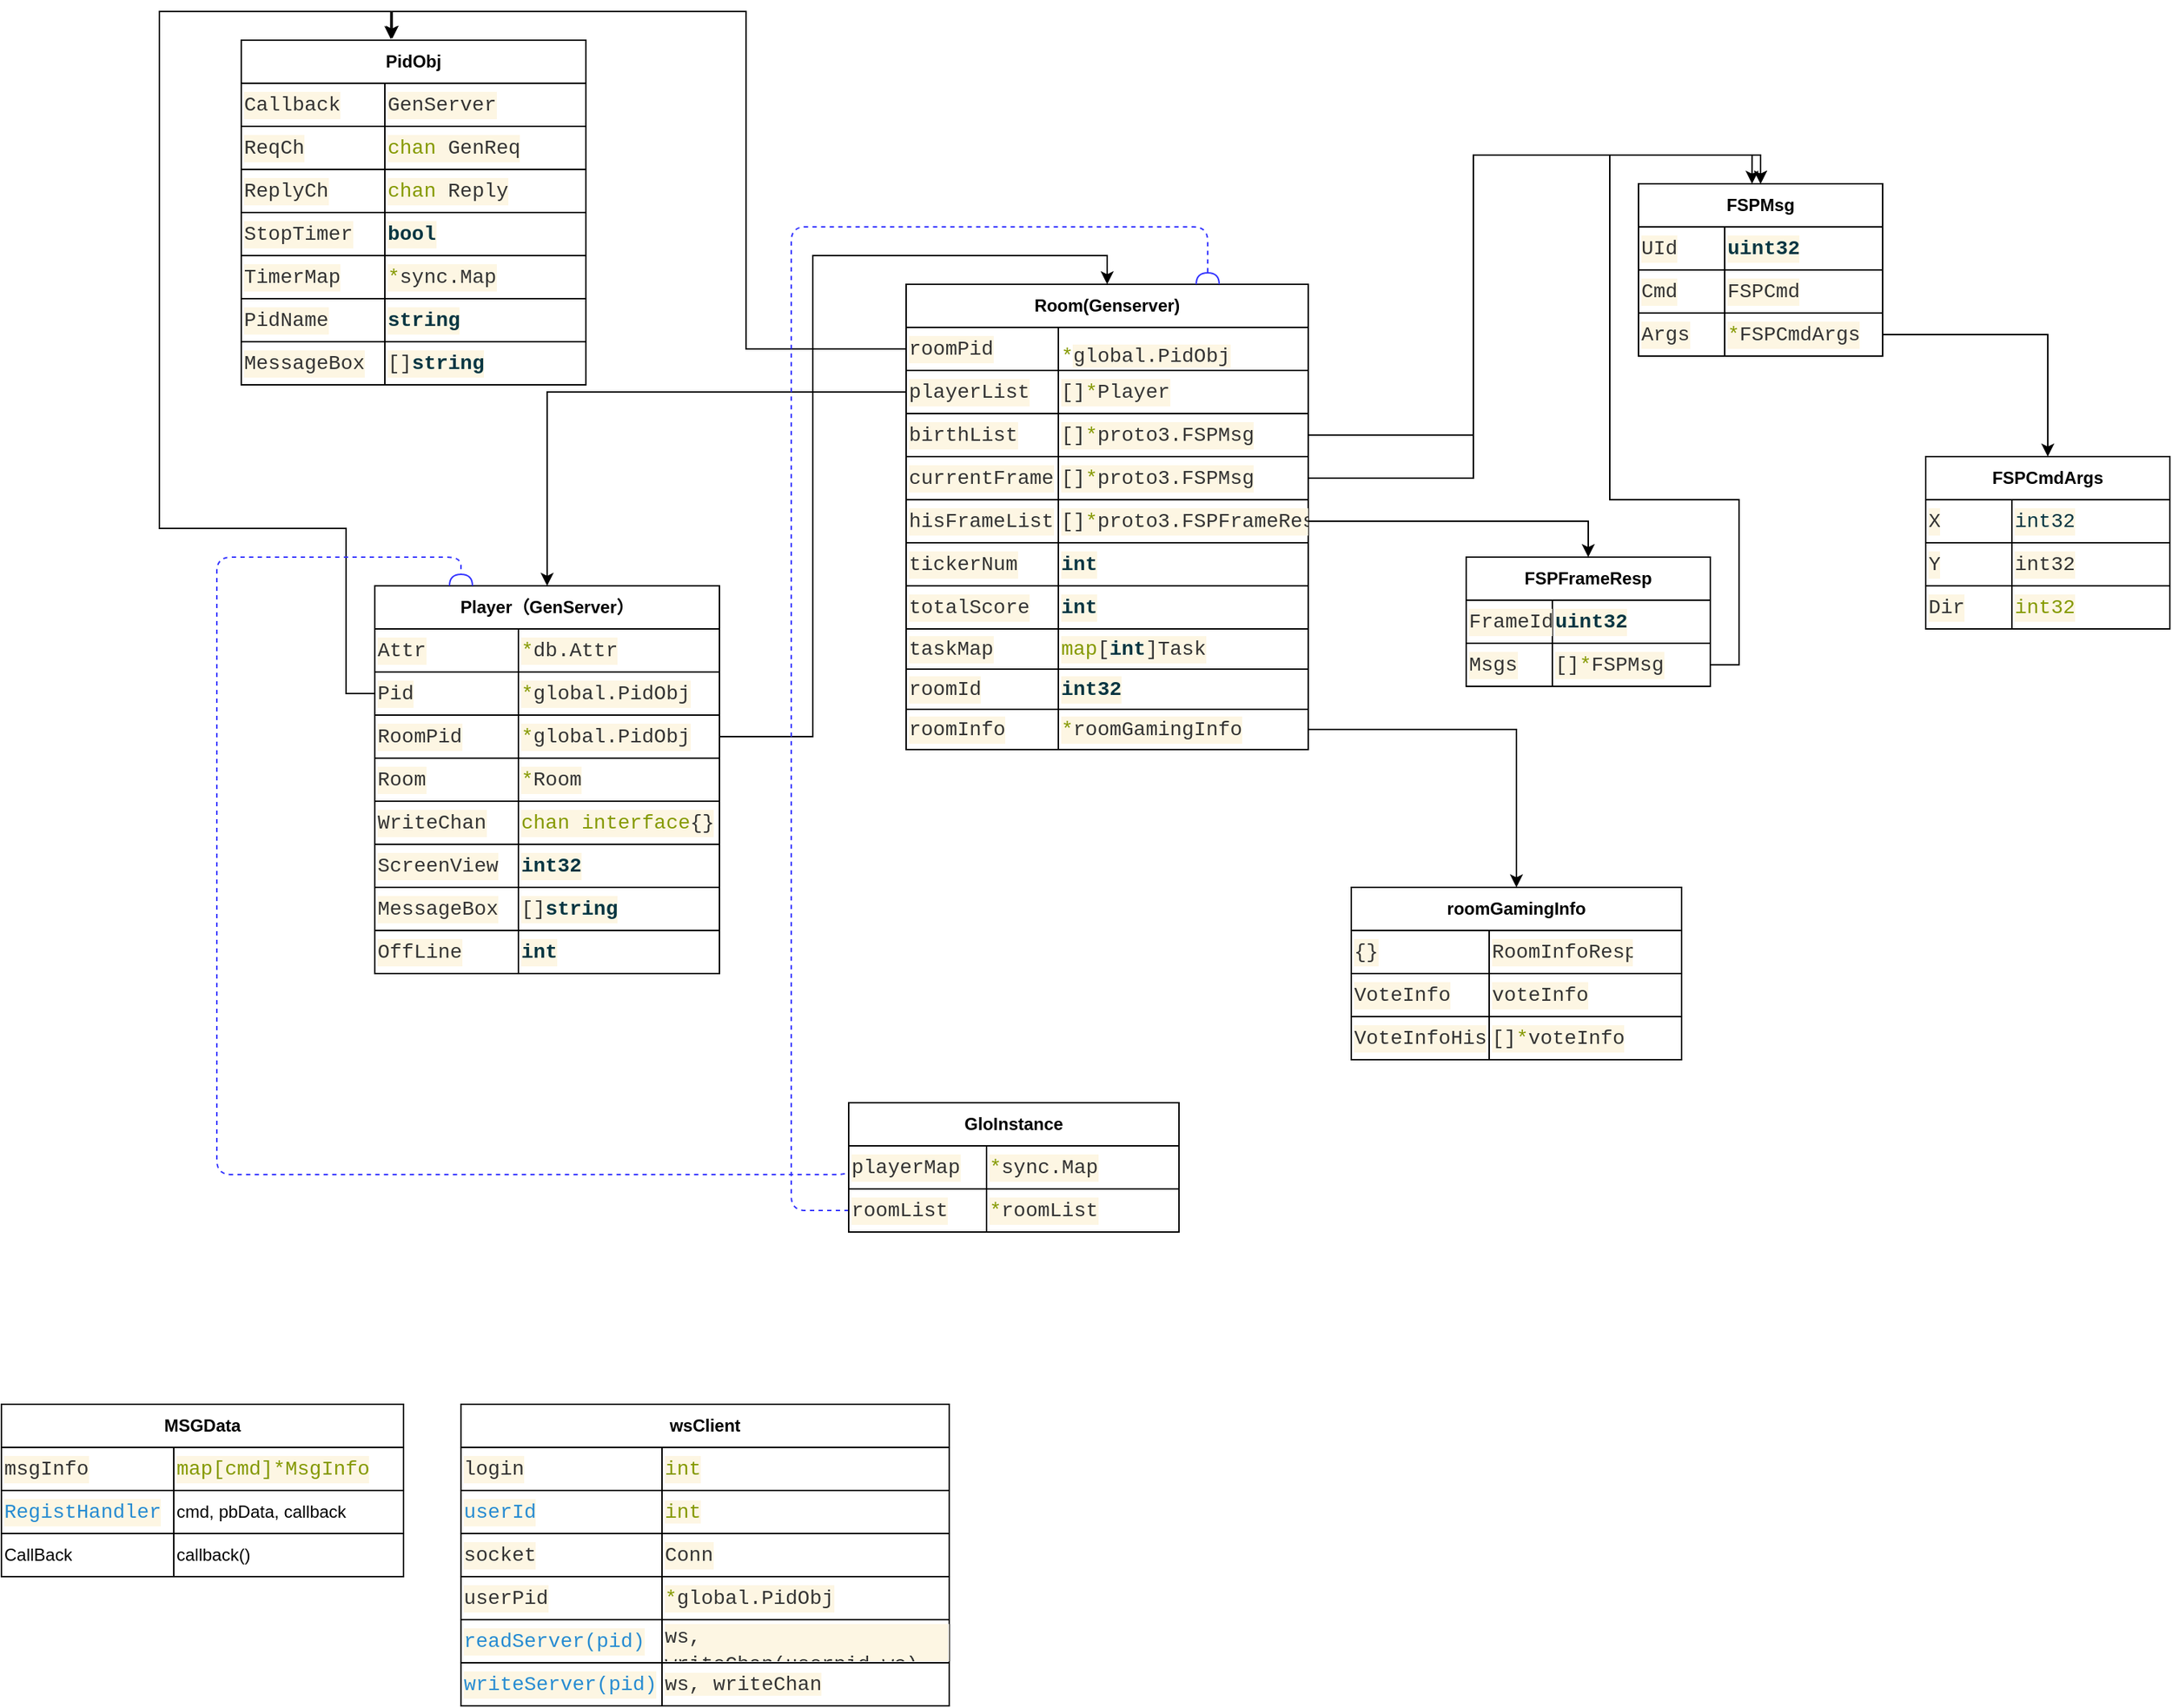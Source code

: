 <mxfile version="13.10.0" type="embed">
    <diagram id="7z2MVHzpCA0qlYkmxkh8" name="第 1 页">
        <mxGraphModel dx="1833" dy="790" grid="1" gridSize="10" guides="1" tooltips="1" connect="1" arrows="1" fold="1" page="1" pageScale="1" pageWidth="827" pageHeight="1169" math="0" shadow="0">
            <root>
                <mxCell id="0"/>
                <mxCell id="1" parent="0"/>
                <mxCell id="34" value="Room(Genserver)" style="shape=table;html=1;whiteSpace=wrap;startSize=30;container=1;collapsible=0;childLayout=tableLayout;fontStyle=1;align=center;shadow=0;fillColor=none;" parent="1" vertex="1">
                    <mxGeometry x="50" y="230" width="280" height="324" as="geometry"/>
                </mxCell>
                <mxCell id="35" value="" style="shape=partialRectangle;html=1;whiteSpace=wrap;collapsible=0;dropTarget=0;pointerEvents=0;fillColor=none;top=0;left=0;bottom=0;right=0;points=[[0,0.5],[1,0.5]];portConstraint=eastwest;" parent="34" vertex="1">
                    <mxGeometry y="30" width="280" height="30" as="geometry"/>
                </mxCell>
                <mxCell id="36" value="&lt;div style=&quot;color: rgb(51 , 51 , 51) ; background-color: rgb(253 , 246 , 227) ; font-family: &amp;#34;consolas&amp;#34; , &amp;#34;courier new&amp;#34; , monospace ; font-size: 14px ; line-height: 19px&quot;&gt;roomPid&lt;/div&gt;" style="shape=partialRectangle;html=1;whiteSpace=wrap;connectable=0;fillColor=none;top=0;left=0;bottom=0;right=0;overflow=hidden;align=left;" parent="35" vertex="1">
                    <mxGeometry width="106" height="30" as="geometry"/>
                </mxCell>
                <mxCell id="66" value="" style="group;align=left;" parent="35" vertex="1" connectable="0">
                    <mxGeometry x="106" width="174" height="30" as="geometry"/>
                </mxCell>
                <mxCell id="38" value="&lt;span style=&quot;font-family: &amp;#34;consolas&amp;#34; , &amp;#34;courier new&amp;#34; , monospace ; font-size: 14px ; color: rgb(133 , 153 , 0)&quot;&gt;*&lt;/span&gt;&lt;span style=&quot;color: rgb(51 , 51 , 51) ; font-family: &amp;#34;consolas&amp;#34; , &amp;#34;courier new&amp;#34; , monospace ; font-size: 14px ; background-color: rgb(253 , 246 , 227)&quot;&gt;global.PidObj&lt;/span&gt;" style="shape=partialRectangle;html=1;whiteSpace=wrap;connectable=0;fillColor=none;top=0;left=0;bottom=0;right=0;overflow=hidden;align=left;" parent="66" vertex="1">
                    <mxGeometry width="180" height="40" as="geometry"/>
                </mxCell>
                <mxCell id="39" value="" style="shape=partialRectangle;html=1;whiteSpace=wrap;collapsible=0;dropTarget=0;pointerEvents=0;fillColor=none;top=0;left=0;bottom=0;right=0;points=[[0,0.5],[1,0.5]];portConstraint=eastwest;" parent="34" vertex="1">
                    <mxGeometry y="60" width="280" height="30" as="geometry"/>
                </mxCell>
                <mxCell id="40" value="&lt;div style=&quot;color: rgb(51 , 51 , 51) ; background-color: rgb(253 , 246 , 227) ; font-family: &amp;#34;consolas&amp;#34; , &amp;#34;courier new&amp;#34; , monospace ; font-size: 14px ; line-height: 19px&quot;&gt;playerList&lt;/div&gt;" style="shape=partialRectangle;html=1;whiteSpace=wrap;connectable=0;fillColor=none;top=0;left=0;bottom=0;right=0;overflow=hidden;align=left;" parent="39" vertex="1">
                    <mxGeometry width="106" height="30" as="geometry"/>
                </mxCell>
                <mxCell id="41" value="&lt;div style=&quot;color: rgb(51 , 51 , 51) ; background-color: rgb(253 , 246 , 227) ; font-family: &amp;#34;consolas&amp;#34; , &amp;#34;courier new&amp;#34; , monospace ; font-size: 14px ; line-height: 19px&quot;&gt;[]&lt;span style=&quot;color: #859900&quot;&gt;*&lt;/span&gt;Player&lt;/div&gt;" style="shape=partialRectangle;html=1;whiteSpace=wrap;connectable=0;fillColor=none;top=0;left=0;bottom=0;right=0;overflow=hidden;align=left;" parent="39" vertex="1">
                    <mxGeometry x="106" width="174" height="30" as="geometry"/>
                </mxCell>
                <mxCell id="42" value="" style="shape=partialRectangle;html=1;whiteSpace=wrap;connectable=0;fillColor=none;top=0;left=0;bottom=0;right=0;overflow=hidden;" parent="39" vertex="1">
                    <mxGeometry x="280" height="30" as="geometry"/>
                </mxCell>
                <mxCell id="43" value="" style="shape=partialRectangle;html=1;whiteSpace=wrap;collapsible=0;dropTarget=0;pointerEvents=0;fillColor=none;top=0;left=0;bottom=0;right=0;points=[[0,0.5],[1,0.5]];portConstraint=eastwest;" parent="34" vertex="1">
                    <mxGeometry y="90" width="280" height="30" as="geometry"/>
                </mxCell>
                <mxCell id="44" value="&lt;div style=&quot;color: rgb(51 , 51 , 51) ; background-color: rgb(253 , 246 , 227) ; font-family: &amp;#34;consolas&amp;#34; , &amp;#34;courier new&amp;#34; , monospace ; font-size: 14px ; line-height: 19px&quot;&gt;birthList&lt;/div&gt;" style="shape=partialRectangle;html=1;whiteSpace=wrap;connectable=0;fillColor=none;top=0;left=0;bottom=0;right=0;overflow=hidden;align=left;" parent="43" vertex="1">
                    <mxGeometry width="106" height="30" as="geometry"/>
                </mxCell>
                <mxCell id="45" value="&lt;div style=&quot;color: rgb(51 , 51 , 51) ; background-color: rgb(253 , 246 , 227) ; font-family: &amp;#34;consolas&amp;#34; , &amp;#34;courier new&amp;#34; , monospace ; font-size: 14px ; line-height: 19px&quot;&gt;[]&lt;span style=&quot;color: #859900&quot;&gt;*&lt;/span&gt;proto3.FSPMsg&lt;/div&gt;" style="shape=partialRectangle;html=1;whiteSpace=wrap;connectable=0;fillColor=none;top=0;left=0;bottom=0;right=0;overflow=hidden;align=left;" parent="43" vertex="1">
                    <mxGeometry x="106" width="174" height="30" as="geometry"/>
                </mxCell>
                <mxCell id="46" value="" style="shape=partialRectangle;html=1;whiteSpace=wrap;connectable=0;fillColor=none;top=0;left=0;bottom=0;right=0;overflow=hidden;" parent="43" vertex="1">
                    <mxGeometry x="280" height="30" as="geometry"/>
                </mxCell>
                <mxCell id="67" style="shape=partialRectangle;html=1;whiteSpace=wrap;collapsible=0;dropTarget=0;pointerEvents=0;fillColor=none;top=0;left=0;bottom=0;right=0;points=[[0,0.5],[1,0.5]];portConstraint=eastwest;" parent="34" vertex="1">
                    <mxGeometry y="120" width="280" height="30" as="geometry"/>
                </mxCell>
                <mxCell id="68" value="&lt;div style=&quot;color: rgb(51 , 51 , 51) ; background-color: rgb(253 , 246 , 227) ; font-family: &amp;#34;consolas&amp;#34; , &amp;#34;courier new&amp;#34; , monospace ; font-size: 14px ; line-height: 19px&quot;&gt;currentFrame&lt;/div&gt;" style="shape=partialRectangle;html=1;whiteSpace=wrap;connectable=0;fillColor=none;top=0;left=0;bottom=0;right=0;overflow=hidden;align=left;" parent="67" vertex="1">
                    <mxGeometry width="106" height="30" as="geometry"/>
                </mxCell>
                <mxCell id="69" value="&lt;div style=&quot;color: rgb(51 , 51 , 51) ; background-color: rgb(253 , 246 , 227) ; font-family: &amp;#34;consolas&amp;#34; , &amp;#34;courier new&amp;#34; , monospace ; font-size: 14px ; line-height: 19px&quot;&gt;[]&lt;span style=&quot;color: #859900&quot;&gt;*&lt;/span&gt;proto3.FSPMsg&lt;/div&gt;" style="shape=partialRectangle;html=1;whiteSpace=wrap;connectable=0;fillColor=none;top=0;left=0;bottom=0;right=0;overflow=hidden;align=left;" parent="67" vertex="1">
                    <mxGeometry x="106" width="174" height="30" as="geometry"/>
                </mxCell>
                <mxCell id="70" style="shape=partialRectangle;html=1;whiteSpace=wrap;connectable=0;fillColor=none;top=0;left=0;bottom=0;right=0;overflow=hidden;" parent="67" vertex="1">
                    <mxGeometry x="280" height="30" as="geometry"/>
                </mxCell>
                <mxCell id="71" style="shape=partialRectangle;html=1;whiteSpace=wrap;collapsible=0;dropTarget=0;pointerEvents=0;fillColor=none;top=0;left=0;bottom=0;right=0;points=[[0,0.5],[1,0.5]];portConstraint=eastwest;" parent="34" vertex="1">
                    <mxGeometry y="150" width="280" height="30" as="geometry"/>
                </mxCell>
                <mxCell id="72" value="&lt;div style=&quot;color: rgb(51 , 51 , 51) ; background-color: rgb(253 , 246 , 227) ; font-family: &amp;#34;consolas&amp;#34; , &amp;#34;courier new&amp;#34; , monospace ; font-size: 14px ; line-height: 19px&quot;&gt;hisFrameList&lt;/div&gt;" style="shape=partialRectangle;html=1;whiteSpace=wrap;connectable=0;fillColor=none;top=0;left=0;bottom=0;right=0;overflow=hidden;align=left;" parent="71" vertex="1">
                    <mxGeometry width="106" height="30" as="geometry"/>
                </mxCell>
                <mxCell id="73" value="&lt;div style=&quot;color: rgb(51 , 51 , 51) ; background-color: rgb(253 , 246 , 227) ; font-family: &amp;#34;consolas&amp;#34; , &amp;#34;courier new&amp;#34; , monospace ; font-size: 14px ; line-height: 19px&quot;&gt;[]&lt;span style=&quot;color: #859900&quot;&gt;*&lt;/span&gt;proto3.FSPFrameResp&lt;/div&gt;" style="shape=partialRectangle;html=1;whiteSpace=wrap;connectable=0;fillColor=none;top=0;left=0;bottom=0;right=0;overflow=hidden;align=left;" parent="71" vertex="1">
                    <mxGeometry x="106" width="174" height="30" as="geometry"/>
                </mxCell>
                <mxCell id="74" style="shape=partialRectangle;html=1;whiteSpace=wrap;connectable=0;fillColor=none;top=0;left=0;bottom=0;right=0;overflow=hidden;" parent="71" vertex="1">
                    <mxGeometry x="280" height="30" as="geometry"/>
                </mxCell>
                <mxCell id="75" style="shape=partialRectangle;html=1;whiteSpace=wrap;collapsible=0;dropTarget=0;pointerEvents=0;fillColor=none;top=0;left=0;bottom=0;right=0;points=[[0,0.5],[1,0.5]];portConstraint=eastwest;" parent="34" vertex="1">
                    <mxGeometry y="180" width="280" height="30" as="geometry"/>
                </mxCell>
                <mxCell id="76" value="&lt;div style=&quot;color: rgb(51 , 51 , 51) ; background-color: rgb(253 , 246 , 227) ; font-family: &amp;#34;consolas&amp;#34; , &amp;#34;courier new&amp;#34; , monospace ; font-size: 14px ; line-height: 19px&quot;&gt;tickerNum&lt;/div&gt;" style="shape=partialRectangle;html=1;whiteSpace=wrap;connectable=0;fillColor=none;top=0;left=0;bottom=0;right=0;overflow=hidden;align=left;" parent="75" vertex="1">
                    <mxGeometry width="106" height="30" as="geometry"/>
                </mxCell>
                <mxCell id="77" value="&lt;div style=&quot;color: rgb(51 , 51 , 51) ; background-color: rgb(253 , 246 , 227) ; font-family: &amp;#34;consolas&amp;#34; , &amp;#34;courier new&amp;#34; , monospace ; font-size: 14px ; line-height: 19px&quot;&gt;&lt;span style=&quot;color: #073642 ; font-weight: bold&quot;&gt;int&lt;/span&gt;&lt;/div&gt;" style="shape=partialRectangle;html=1;whiteSpace=wrap;connectable=0;fillColor=none;top=0;left=0;bottom=0;right=0;overflow=hidden;align=left;" parent="75" vertex="1">
                    <mxGeometry x="106" width="174" height="30" as="geometry"/>
                </mxCell>
                <mxCell id="78" style="shape=partialRectangle;html=1;whiteSpace=wrap;connectable=0;fillColor=none;top=0;left=0;bottom=0;right=0;overflow=hidden;" parent="75" vertex="1">
                    <mxGeometry x="280" height="30" as="geometry"/>
                </mxCell>
                <mxCell id="79" style="shape=partialRectangle;html=1;whiteSpace=wrap;collapsible=0;dropTarget=0;pointerEvents=0;fillColor=none;top=0;left=0;bottom=0;right=0;points=[[0,0.5],[1,0.5]];portConstraint=eastwest;" parent="34" vertex="1">
                    <mxGeometry y="210" width="280" height="30" as="geometry"/>
                </mxCell>
                <mxCell id="80" value="&lt;div style=&quot;color: rgb(51 , 51 , 51) ; background-color: rgb(253 , 246 , 227) ; font-family: &amp;#34;consolas&amp;#34; , &amp;#34;courier new&amp;#34; , monospace ; font-size: 14px ; line-height: 19px&quot;&gt;totalScore&lt;/div&gt;" style="shape=partialRectangle;html=1;whiteSpace=wrap;connectable=0;fillColor=none;top=0;left=0;bottom=0;right=0;overflow=hidden;align=left;" parent="79" vertex="1">
                    <mxGeometry width="106" height="30" as="geometry"/>
                </mxCell>
                <mxCell id="81" value="&lt;div style=&quot;color: rgb(51 , 51 , 51) ; background-color: rgb(253 , 246 , 227) ; font-family: &amp;#34;consolas&amp;#34; , &amp;#34;courier new&amp;#34; , monospace ; font-size: 14px ; line-height: 19px&quot;&gt;&lt;span style=&quot;color: #073642 ; font-weight: bold&quot;&gt;int&lt;/span&gt;&lt;/div&gt;" style="shape=partialRectangle;html=1;whiteSpace=wrap;connectable=0;fillColor=none;top=0;left=0;bottom=0;right=0;overflow=hidden;align=left;" parent="79" vertex="1">
                    <mxGeometry x="106" width="174" height="30" as="geometry"/>
                </mxCell>
                <mxCell id="82" style="shape=partialRectangle;html=1;whiteSpace=wrap;connectable=0;fillColor=none;top=0;left=0;bottom=0;right=0;overflow=hidden;" parent="79" vertex="1">
                    <mxGeometry x="280" height="30" as="geometry"/>
                </mxCell>
                <mxCell id="83" style="shape=partialRectangle;html=1;whiteSpace=wrap;collapsible=0;dropTarget=0;pointerEvents=0;fillColor=none;top=0;left=0;bottom=0;right=0;points=[[0,0.5],[1,0.5]];portConstraint=eastwest;" parent="34" vertex="1">
                    <mxGeometry y="240" width="280" height="28" as="geometry"/>
                </mxCell>
                <mxCell id="84" value="&lt;div style=&quot;color: rgb(51 , 51 , 51) ; background-color: rgb(253 , 246 , 227) ; font-family: &amp;#34;consolas&amp;#34; , &amp;#34;courier new&amp;#34; , monospace ; font-size: 14px ; line-height: 19px&quot;&gt;taskMap&lt;/div&gt;" style="shape=partialRectangle;html=1;whiteSpace=wrap;connectable=0;fillColor=none;top=0;left=0;bottom=0;right=0;overflow=hidden;align=left;" parent="83" vertex="1">
                    <mxGeometry width="106" height="28" as="geometry"/>
                </mxCell>
                <mxCell id="85" value="&lt;div style=&quot;color: rgb(51 , 51 , 51) ; background-color: rgb(253 , 246 , 227) ; font-family: &amp;#34;consolas&amp;#34; , &amp;#34;courier new&amp;#34; , monospace ; font-size: 14px ; line-height: 19px&quot;&gt;&lt;span style=&quot;color: #859900&quot;&gt;map&lt;/span&gt;[&lt;span style=&quot;color: #073642 ; font-weight: bold&quot;&gt;int&lt;/span&gt;]Task&lt;/div&gt;" style="shape=partialRectangle;html=1;whiteSpace=wrap;connectable=0;fillColor=none;top=0;left=0;bottom=0;right=0;overflow=hidden;align=left;" parent="83" vertex="1">
                    <mxGeometry x="106" width="174" height="28" as="geometry"/>
                </mxCell>
                <mxCell id="86" style="shape=partialRectangle;html=1;whiteSpace=wrap;connectable=0;fillColor=none;top=0;left=0;bottom=0;right=0;overflow=hidden;" parent="83" vertex="1">
                    <mxGeometry x="280" height="28" as="geometry"/>
                </mxCell>
                <mxCell id="87" style="shape=partialRectangle;html=1;whiteSpace=wrap;collapsible=0;dropTarget=0;pointerEvents=0;fillColor=none;top=0;left=0;bottom=0;right=0;points=[[0,0.5],[1,0.5]];portConstraint=eastwest;" parent="34" vertex="1">
                    <mxGeometry y="268" width="280" height="28" as="geometry"/>
                </mxCell>
                <mxCell id="88" value="&lt;div style=&quot;color: rgb(51 , 51 , 51) ; background-color: rgb(253 , 246 , 227) ; font-family: &amp;#34;consolas&amp;#34; , &amp;#34;courier new&amp;#34; , monospace ; font-size: 14px ; line-height: 19px&quot;&gt;roomId&lt;/div&gt;" style="shape=partialRectangle;html=1;whiteSpace=wrap;connectable=0;fillColor=none;top=0;left=0;bottom=0;right=0;overflow=hidden;align=left;" parent="87" vertex="1">
                    <mxGeometry width="106" height="28" as="geometry"/>
                </mxCell>
                <mxCell id="89" value="&lt;div style=&quot;color: rgb(51 , 51 , 51) ; background-color: rgb(253 , 246 , 227) ; font-family: &amp;#34;consolas&amp;#34; , &amp;#34;courier new&amp;#34; , monospace ; font-size: 14px ; line-height: 19px&quot;&gt;&lt;span style=&quot;color: #073642 ; font-weight: bold&quot;&gt;int32&lt;/span&gt;&lt;/div&gt;" style="shape=partialRectangle;html=1;whiteSpace=wrap;connectable=0;fillColor=none;top=0;left=0;bottom=0;right=0;overflow=hidden;align=left;" parent="87" vertex="1">
                    <mxGeometry x="106" width="174" height="28" as="geometry"/>
                </mxCell>
                <mxCell id="90" style="shape=partialRectangle;html=1;whiteSpace=wrap;connectable=0;fillColor=none;top=0;left=0;bottom=0;right=0;overflow=hidden;" parent="87" vertex="1">
                    <mxGeometry x="280" height="28" as="geometry"/>
                </mxCell>
                <mxCell id="91" style="shape=partialRectangle;html=1;whiteSpace=wrap;collapsible=0;dropTarget=0;pointerEvents=0;fillColor=none;top=0;left=0;bottom=0;right=0;points=[[0,0.5],[1,0.5]];portConstraint=eastwest;" parent="34" vertex="1">
                    <mxGeometry y="296" width="280" height="28" as="geometry"/>
                </mxCell>
                <mxCell id="92" value="&lt;div style=&quot;color: rgb(51 , 51 , 51) ; background-color: rgb(253 , 246 , 227) ; font-family: &amp;#34;consolas&amp;#34; , &amp;#34;courier new&amp;#34; , monospace ; font-size: 14px ; line-height: 19px&quot;&gt;roomInfo&lt;/div&gt;" style="shape=partialRectangle;html=1;whiteSpace=wrap;connectable=0;fillColor=none;top=0;left=0;bottom=0;right=0;overflow=hidden;align=left;" parent="91" vertex="1">
                    <mxGeometry width="106" height="28" as="geometry"/>
                </mxCell>
                <mxCell id="93" value="&lt;div style=&quot;color: rgb(51 , 51 , 51) ; background-color: rgb(253 , 246 , 227) ; font-family: &amp;#34;consolas&amp;#34; , &amp;#34;courier new&amp;#34; , monospace ; font-size: 14px ; line-height: 19px&quot;&gt;&lt;span style=&quot;color: #859900&quot;&gt;*&lt;/span&gt;roomGamingInfo&lt;/div&gt;" style="shape=partialRectangle;html=1;whiteSpace=wrap;connectable=0;fillColor=none;top=0;left=0;bottom=0;right=0;overflow=hidden;align=left;" parent="91" vertex="1">
                    <mxGeometry x="106" width="174" height="28" as="geometry"/>
                </mxCell>
                <mxCell id="94" style="shape=partialRectangle;html=1;whiteSpace=wrap;connectable=0;fillColor=none;top=0;left=0;bottom=0;right=0;overflow=hidden;" parent="91" vertex="1">
                    <mxGeometry x="280" height="28" as="geometry"/>
                </mxCell>
                <mxCell id="179" style="edgeStyle=orthogonalEdgeStyle;rounded=0;orthogonalLoop=1;jettySize=auto;html=1;entryX=0.5;entryY=0;entryDx=0;entryDy=0;" parent="1" source="91" target="163" edge="1">
                    <mxGeometry relative="1" as="geometry"/>
                </mxCell>
                <mxCell id="180" style="edgeStyle=orthogonalEdgeStyle;rounded=0;orthogonalLoop=1;jettySize=auto;html=1;exitX=1;exitY=0.5;exitDx=0;exitDy=0;entryX=0.5;entryY=0;entryDx=0;entryDy=0;" parent="1" source="71" target="149" edge="1">
                    <mxGeometry relative="1" as="geometry"/>
                </mxCell>
                <mxCell id="182" style="edgeStyle=orthogonalEdgeStyle;rounded=0;orthogonalLoop=1;jettySize=auto;html=1;entryX=0.5;entryY=0;entryDx=0;entryDy=0;" parent="1" source="104" target="136" edge="1">
                    <mxGeometry relative="1" as="geometry"/>
                </mxCell>
                <mxCell id="183" style="edgeStyle=orthogonalEdgeStyle;rounded=0;orthogonalLoop=1;jettySize=auto;html=1;entryX=0.465;entryY=0;entryDx=0;entryDy=0;entryPerimeter=0;" parent="1" source="67" target="95" edge="1">
                    <mxGeometry relative="1" as="geometry"/>
                </mxCell>
                <mxCell id="185" style="edgeStyle=orthogonalEdgeStyle;rounded=0;orthogonalLoop=1;jettySize=auto;html=1;exitX=1;exitY=0.5;exitDx=0;exitDy=0;entryX=0.5;entryY=0;entryDx=0;entryDy=0;" parent="1" source="43" target="95" edge="1">
                    <mxGeometry relative="1" as="geometry"/>
                </mxCell>
                <mxCell id="187" style="edgeStyle=orthogonalEdgeStyle;rounded=0;orthogonalLoop=1;jettySize=auto;html=1;exitX=1;exitY=0.5;exitDx=0;exitDy=0;entryX=0.5;entryY=0;entryDx=0;entryDy=0;" parent="1" source="154" target="95" edge="1">
                    <mxGeometry relative="1" as="geometry"/>
                </mxCell>
                <mxCell id="149" value="FSPFrameResp" style="shape=table;html=1;whiteSpace=wrap;startSize=30;container=1;collapsible=0;childLayout=tableLayout;fontStyle=1;align=center;shadow=0;fillColor=none;" parent="1" vertex="1">
                    <mxGeometry x="440" y="420" width="170" height="90" as="geometry"/>
                </mxCell>
                <mxCell id="150" value="" style="shape=partialRectangle;html=1;whiteSpace=wrap;collapsible=0;dropTarget=0;pointerEvents=0;fillColor=none;top=0;left=0;bottom=0;right=0;points=[[0,0.5],[1,0.5]];portConstraint=eastwest;" parent="149" vertex="1">
                    <mxGeometry y="30" width="170" height="30" as="geometry"/>
                </mxCell>
                <mxCell id="151" value="&lt;div style=&quot;color: rgb(51 , 51 , 51) ; background-color: rgb(253 , 246 , 227) ; font-family: &amp;#34;consolas&amp;#34; , &amp;#34;courier new&amp;#34; , monospace ; font-size: 14px ; line-height: 19px&quot;&gt;&lt;div style=&quot;font-family: &amp;#34;consolas&amp;#34; , &amp;#34;courier new&amp;#34; , monospace ; line-height: 19px&quot;&gt;&lt;div style=&quot;font-family: &amp;#34;consolas&amp;#34; , &amp;#34;courier new&amp;#34; , monospace ; line-height: 19px&quot;&gt;FrameId&lt;/div&gt;&lt;/div&gt;&lt;/div&gt;" style="shape=partialRectangle;html=1;whiteSpace=wrap;connectable=0;fillColor=none;top=0;left=0;bottom=0;right=0;overflow=hidden;align=left;" parent="150" vertex="1">
                    <mxGeometry width="60" height="30" as="geometry"/>
                </mxCell>
                <mxCell id="152" value="" style="group;align=left;" parent="150" vertex="1" connectable="0">
                    <mxGeometry x="60" width="110" height="30" as="geometry"/>
                </mxCell>
                <mxCell id="153" value="&lt;div style=&quot;color: rgb(51 , 51 , 51) ; background-color: rgb(253 , 246 , 227) ; font-family: &amp;#34;consolas&amp;#34; , &amp;#34;courier new&amp;#34; , monospace ; font-size: 14px ; line-height: 19px&quot;&gt;&lt;span style=&quot;color: #073642 ; font-weight: bold&quot;&gt;uint32&lt;/span&gt;&lt;/div&gt;" style="shape=partialRectangle;html=1;whiteSpace=wrap;connectable=0;fillColor=none;top=0;left=0;bottom=0;right=0;overflow=hidden;align=left;" parent="152" vertex="1">
                    <mxGeometry width="100" height="30" as="geometry"/>
                </mxCell>
                <mxCell id="154" value="" style="shape=partialRectangle;html=1;whiteSpace=wrap;collapsible=0;dropTarget=0;pointerEvents=0;fillColor=none;top=0;left=0;bottom=0;right=0;points=[[0,0.5],[1,0.5]];portConstraint=eastwest;" parent="149" vertex="1">
                    <mxGeometry y="60" width="170" height="30" as="geometry"/>
                </mxCell>
                <mxCell id="155" value="&lt;div style=&quot;color: rgb(51 , 51 , 51) ; background-color: rgb(253 , 246 , 227) ; font-family: &amp;#34;consolas&amp;#34; , &amp;#34;courier new&amp;#34; , monospace ; font-size: 14px ; line-height: 19px&quot;&gt;&lt;div style=&quot;font-family: &amp;#34;consolas&amp;#34; , &amp;#34;courier new&amp;#34; , monospace ; line-height: 19px&quot;&gt;&lt;div style=&quot;font-family: &amp;#34;consolas&amp;#34; , &amp;#34;courier new&amp;#34; , monospace ; line-height: 19px&quot;&gt;Msgs&lt;/div&gt;&lt;/div&gt;&lt;/div&gt;" style="shape=partialRectangle;html=1;whiteSpace=wrap;connectable=0;fillColor=none;top=0;left=0;bottom=0;right=0;overflow=hidden;align=left;" parent="154" vertex="1">
                    <mxGeometry width="60" height="30" as="geometry"/>
                </mxCell>
                <mxCell id="156" value="&lt;div style=&quot;background-color: rgb(253 , 246 , 227) ; font-family: &amp;#34;consolas&amp;#34; , &amp;#34;courier new&amp;#34; , monospace ; font-size: 14px ; line-height: 19px&quot;&gt;&lt;div style=&quot;font-family: &amp;#34;consolas&amp;#34; , &amp;#34;courier new&amp;#34; , monospace ; line-height: 19px&quot;&gt;&lt;font color=&quot;#333333&quot;&gt;[]&lt;/font&gt;&lt;font color=&quot;#859900&quot;&gt;*&lt;/font&gt;&lt;font color=&quot;#333333&quot;&gt;FSPMsg&lt;/font&gt;&lt;br&gt;&lt;/div&gt;&lt;/div&gt;" style="shape=partialRectangle;html=1;whiteSpace=wrap;connectable=0;fillColor=none;top=0;left=0;bottom=0;right=0;overflow=hidden;align=left;" parent="154" vertex="1">
                    <mxGeometry x="60" width="110" height="30" as="geometry"/>
                </mxCell>
                <mxCell id="157" value="" style="shape=partialRectangle;html=1;whiteSpace=wrap;connectable=0;fillColor=none;top=0;left=0;bottom=0;right=0;overflow=hidden;" parent="154" vertex="1">
                    <mxGeometry x="170" height="30" as="geometry"/>
                </mxCell>
                <mxCell id="95" value="FSPMsg" style="shape=table;html=1;whiteSpace=wrap;startSize=30;container=1;collapsible=0;childLayout=tableLayout;fontStyle=1;align=center;shadow=0;fillColor=none;" parent="1" vertex="1">
                    <mxGeometry x="560" y="160" width="170" height="120" as="geometry"/>
                </mxCell>
                <mxCell id="96" value="" style="shape=partialRectangle;html=1;whiteSpace=wrap;collapsible=0;dropTarget=0;pointerEvents=0;fillColor=none;top=0;left=0;bottom=0;right=0;points=[[0,0.5],[1,0.5]];portConstraint=eastwest;" parent="95" vertex="1">
                    <mxGeometry y="30" width="170" height="30" as="geometry"/>
                </mxCell>
                <mxCell id="97" value="&lt;div style=&quot;color: rgb(51 , 51 , 51) ; background-color: rgb(253 , 246 , 227) ; font-family: &amp;#34;consolas&amp;#34; , &amp;#34;courier new&amp;#34; , monospace ; font-size: 14px ; line-height: 19px&quot;&gt;&lt;div style=&quot;font-family: &amp;#34;consolas&amp;#34; , &amp;#34;courier new&amp;#34; , monospace ; line-height: 19px&quot;&gt;UId&lt;/div&gt;&lt;/div&gt;" style="shape=partialRectangle;html=1;whiteSpace=wrap;connectable=0;fillColor=none;top=0;left=0;bottom=0;right=0;overflow=hidden;align=left;" parent="96" vertex="1">
                    <mxGeometry width="60" height="30" as="geometry"/>
                </mxCell>
                <mxCell id="98" value="" style="group;align=left;" parent="96" vertex="1" connectable="0">
                    <mxGeometry x="60" width="110" height="30" as="geometry"/>
                </mxCell>
                <mxCell id="99" value="&lt;div style=&quot;color: rgb(51 , 51 , 51) ; background-color: rgb(253 , 246 , 227) ; font-family: &amp;#34;consolas&amp;#34; , &amp;#34;courier new&amp;#34; , monospace ; font-size: 14px ; line-height: 19px&quot;&gt;&lt;span style=&quot;color: #073642 ; font-weight: bold&quot;&gt;uint32&lt;/span&gt;&lt;/div&gt;" style="shape=partialRectangle;html=1;whiteSpace=wrap;connectable=0;fillColor=none;top=0;left=0;bottom=0;right=0;overflow=hidden;align=left;" parent="98" vertex="1">
                    <mxGeometry width="100" height="30" as="geometry"/>
                </mxCell>
                <mxCell id="100" value="" style="shape=partialRectangle;html=1;whiteSpace=wrap;collapsible=0;dropTarget=0;pointerEvents=0;fillColor=none;top=0;left=0;bottom=0;right=0;points=[[0,0.5],[1,0.5]];portConstraint=eastwest;" parent="95" vertex="1">
                    <mxGeometry y="60" width="170" height="30" as="geometry"/>
                </mxCell>
                <mxCell id="101" value="&lt;div style=&quot;color: rgb(51 , 51 , 51) ; background-color: rgb(253 , 246 , 227) ; font-family: &amp;#34;consolas&amp;#34; , &amp;#34;courier new&amp;#34; , monospace ; font-size: 14px ; line-height: 19px&quot;&gt;&lt;div style=&quot;font-family: &amp;#34;consolas&amp;#34; , &amp;#34;courier new&amp;#34; , monospace ; line-height: 19px&quot;&gt;Cmd&lt;/div&gt;&lt;/div&gt;" style="shape=partialRectangle;html=1;whiteSpace=wrap;connectable=0;fillColor=none;top=0;left=0;bottom=0;right=0;overflow=hidden;align=left;" parent="100" vertex="1">
                    <mxGeometry width="60" height="30" as="geometry"/>
                </mxCell>
                <mxCell id="102" value="&lt;div style=&quot;color: rgb(51 , 51 , 51) ; background-color: rgb(253 , 246 , 227) ; font-family: &amp;#34;consolas&amp;#34; , &amp;#34;courier new&amp;#34; , monospace ; font-size: 14px ; line-height: 19px&quot;&gt;&lt;div style=&quot;font-family: &amp;#34;consolas&amp;#34; , &amp;#34;courier new&amp;#34; , monospace ; line-height: 19px&quot;&gt;FSPCmd&lt;/div&gt;&lt;/div&gt;" style="shape=partialRectangle;html=1;whiteSpace=wrap;connectable=0;fillColor=none;top=0;left=0;bottom=0;right=0;overflow=hidden;align=left;" parent="100" vertex="1">
                    <mxGeometry x="60" width="110" height="30" as="geometry"/>
                </mxCell>
                <mxCell id="103" value="" style="shape=partialRectangle;html=1;whiteSpace=wrap;connectable=0;fillColor=none;top=0;left=0;bottom=0;right=0;overflow=hidden;" parent="100" vertex="1">
                    <mxGeometry x="170" height="30" as="geometry"/>
                </mxCell>
                <mxCell id="104" value="" style="shape=partialRectangle;html=1;whiteSpace=wrap;collapsible=0;dropTarget=0;pointerEvents=0;fillColor=none;top=0;left=0;bottom=0;right=0;points=[[0,0.5],[1,0.5]];portConstraint=eastwest;" parent="95" vertex="1">
                    <mxGeometry y="90" width="170" height="30" as="geometry"/>
                </mxCell>
                <mxCell id="105" value="&lt;div style=&quot;color: rgb(51 , 51 , 51) ; background-color: rgb(253 , 246 , 227) ; font-family: &amp;#34;consolas&amp;#34; , &amp;#34;courier new&amp;#34; , monospace ; font-size: 14px ; line-height: 19px&quot;&gt;&lt;div style=&quot;font-family: &amp;#34;consolas&amp;#34; , &amp;#34;courier new&amp;#34; , monospace ; line-height: 19px&quot;&gt;Args&lt;/div&gt;&lt;/div&gt;" style="shape=partialRectangle;html=1;whiteSpace=wrap;connectable=0;fillColor=none;top=0;left=0;bottom=0;right=0;overflow=hidden;align=left;" parent="104" vertex="1">
                    <mxGeometry width="60" height="30" as="geometry"/>
                </mxCell>
                <mxCell id="106" value="&lt;div style=&quot;color: rgb(51 , 51 , 51) ; background-color: rgb(253 , 246 , 227) ; font-family: &amp;#34;consolas&amp;#34; , &amp;#34;courier new&amp;#34; , monospace ; font-size: 14px ; line-height: 19px&quot;&gt;&lt;div style=&quot;font-family: &amp;#34;consolas&amp;#34; , &amp;#34;courier new&amp;#34; , monospace ; line-height: 19px&quot;&gt;&lt;span style=&quot;color: #859900&quot;&gt;*&lt;/span&gt;FSPCmdArgs&lt;/div&gt;&lt;/div&gt;" style="shape=partialRectangle;html=1;whiteSpace=wrap;connectable=0;fillColor=none;top=0;left=0;bottom=0;right=0;overflow=hidden;align=left;" parent="104" vertex="1">
                    <mxGeometry x="60" width="110" height="30" as="geometry"/>
                </mxCell>
                <mxCell id="107" value="" style="shape=partialRectangle;html=1;whiteSpace=wrap;connectable=0;fillColor=none;top=0;left=0;bottom=0;right=0;overflow=hidden;" parent="104" vertex="1">
                    <mxGeometry x="170" height="30" as="geometry"/>
                </mxCell>
                <mxCell id="221" style="edgeStyle=orthogonalEdgeStyle;rounded=0;orthogonalLoop=1;jettySize=auto;html=1;entryX=0.5;entryY=0;entryDx=0;entryDy=0;" parent="1" source="39" target="188" edge="1">
                    <mxGeometry relative="1" as="geometry"/>
                </mxCell>
                <mxCell id="222" value="PidObj" style="shape=table;html=1;whiteSpace=wrap;startSize=30;container=1;collapsible=0;childLayout=tableLayout;fontStyle=1;align=center;shadow=0;fillColor=none;" parent="1" vertex="1">
                    <mxGeometry x="-413" y="60" width="240" height="240" as="geometry"/>
                </mxCell>
                <mxCell id="223" value="" style="shape=partialRectangle;html=1;whiteSpace=wrap;collapsible=0;dropTarget=0;pointerEvents=0;fillColor=none;top=0;left=0;bottom=0;right=0;points=[[0,0.5],[1,0.5]];portConstraint=eastwest;" parent="222" vertex="1">
                    <mxGeometry y="30" width="240" height="30" as="geometry"/>
                </mxCell>
                <mxCell id="224" value="&lt;div style=&quot;color: rgb(51 , 51 , 51) ; background-color: rgb(253 , 246 , 227) ; font-family: &amp;#34;consolas&amp;#34; , &amp;#34;courier new&amp;#34; , monospace ; font-size: 14px ; line-height: 19px&quot;&gt;&lt;div style=&quot;font-family: &amp;#34;consolas&amp;#34; , &amp;#34;courier new&amp;#34; , monospace ; line-height: 19px&quot;&gt;&lt;div style=&quot;font-family: &amp;#34;consolas&amp;#34; , &amp;#34;courier new&amp;#34; , monospace ; line-height: 19px&quot;&gt;&lt;div style=&quot;font-family: &amp;#34;consolas&amp;#34; , &amp;#34;courier new&amp;#34; , monospace ; line-height: 19px&quot;&gt;&lt;div style=&quot;font-family: &amp;#34;consolas&amp;#34; , &amp;#34;courier new&amp;#34; , monospace ; line-height: 19px&quot;&gt;Callback&lt;/div&gt;&lt;/div&gt;&lt;/div&gt;&lt;/div&gt;&lt;/div&gt;" style="shape=partialRectangle;html=1;whiteSpace=wrap;connectable=0;fillColor=none;top=0;left=0;bottom=0;right=0;overflow=hidden;align=left;" parent="223" vertex="1">
                    <mxGeometry width="100" height="30" as="geometry"/>
                </mxCell>
                <mxCell id="225" value="" style="group;align=left;" parent="223" vertex="1" connectable="0">
                    <mxGeometry x="100" width="140" height="30" as="geometry"/>
                </mxCell>
                <mxCell id="226" value="&lt;div style=&quot;color: rgb(51 , 51 , 51) ; background-color: rgb(253 , 246 , 227) ; font-family: &amp;#34;consolas&amp;#34; , &amp;#34;courier new&amp;#34; , monospace ; font-size: 14px ; line-height: 19px&quot;&gt;&lt;div style=&quot;font-family: &amp;#34;consolas&amp;#34; , &amp;#34;courier new&amp;#34; , monospace ; line-height: 19px&quot;&gt;&lt;div style=&quot;font-family: &amp;#34;consolas&amp;#34; , &amp;#34;courier new&amp;#34; , monospace ; line-height: 19px&quot;&gt;&lt;div style=&quot;font-family: &amp;#34;consolas&amp;#34; , &amp;#34;courier new&amp;#34; , monospace ; line-height: 19px&quot;&gt;GenServer&lt;/div&gt;&lt;/div&gt;&lt;/div&gt;&lt;/div&gt;" style="shape=partialRectangle;html=1;whiteSpace=wrap;connectable=0;fillColor=none;top=0;left=0;bottom=0;right=0;overflow=hidden;align=left;" parent="225" vertex="1">
                    <mxGeometry width="130" height="30" as="geometry"/>
                </mxCell>
                <mxCell id="227" value="" style="shape=partialRectangle;html=1;whiteSpace=wrap;collapsible=0;dropTarget=0;pointerEvents=0;fillColor=none;top=0;left=0;bottom=0;right=0;points=[[0,0.5],[1,0.5]];portConstraint=eastwest;" parent="222" vertex="1">
                    <mxGeometry y="60" width="240" height="30" as="geometry"/>
                </mxCell>
                <mxCell id="228" value="&lt;div style=&quot;color: rgb(51 , 51 , 51) ; background-color: rgb(253 , 246 , 227) ; font-family: &amp;#34;consolas&amp;#34; , &amp;#34;courier new&amp;#34; , monospace ; font-size: 14px ; line-height: 19px&quot;&gt;&lt;div style=&quot;font-family: &amp;#34;consolas&amp;#34; , &amp;#34;courier new&amp;#34; , monospace ; line-height: 19px&quot;&gt;&lt;div style=&quot;font-family: &amp;#34;consolas&amp;#34; , &amp;#34;courier new&amp;#34; , monospace ; line-height: 19px&quot;&gt;&lt;div style=&quot;font-family: &amp;#34;consolas&amp;#34; , &amp;#34;courier new&amp;#34; , monospace ; line-height: 19px&quot;&gt;&lt;div style=&quot;font-family: &amp;#34;consolas&amp;#34; , &amp;#34;courier new&amp;#34; , monospace ; line-height: 19px&quot;&gt;&lt;div style=&quot;font-family: &amp;#34;consolas&amp;#34; , &amp;#34;courier new&amp;#34; , monospace ; line-height: 19px&quot;&gt;ReqCh&lt;/div&gt;&lt;/div&gt;&lt;/div&gt;&lt;/div&gt;&lt;/div&gt;&lt;/div&gt;" style="shape=partialRectangle;html=1;whiteSpace=wrap;connectable=0;fillColor=none;top=0;left=0;bottom=0;right=0;overflow=hidden;align=left;" parent="227" vertex="1">
                    <mxGeometry width="100" height="30" as="geometry"/>
                </mxCell>
                <mxCell id="229" value="&lt;div style=&quot;background-color: rgb(253 , 246 , 227) ; font-family: &amp;#34;consolas&amp;#34; , &amp;#34;courier new&amp;#34; , monospace ; font-size: 14px ; line-height: 19px&quot;&gt;&lt;div style=&quot;font-family: &amp;#34;consolas&amp;#34; , &amp;#34;courier new&amp;#34; , monospace ; line-height: 19px&quot;&gt;&lt;div style=&quot;color: rgb(51 , 51 , 51) ; font-family: &amp;#34;consolas&amp;#34; , &amp;#34;courier new&amp;#34; , monospace ; line-height: 19px&quot;&gt;&lt;div style=&quot;font-family: &amp;#34;consolas&amp;#34; , &amp;#34;courier new&amp;#34; , monospace ; line-height: 19px&quot;&gt;&lt;div style=&quot;font-family: &amp;#34;consolas&amp;#34; , &amp;#34;courier new&amp;#34; , monospace ; line-height: 19px&quot;&gt;&lt;span style=&quot;color: #859900&quot;&gt;chan&lt;/span&gt;&amp;nbsp;GenReq&lt;/div&gt;&lt;/div&gt;&lt;/div&gt;&lt;/div&gt;&lt;/div&gt;" style="shape=partialRectangle;html=1;whiteSpace=wrap;connectable=0;fillColor=none;top=0;left=0;bottom=0;right=0;overflow=hidden;align=left;" parent="227" vertex="1">
                    <mxGeometry x="100" width="140" height="30" as="geometry"/>
                </mxCell>
                <mxCell id="230" value="" style="shape=partialRectangle;html=1;whiteSpace=wrap;connectable=0;fillColor=none;top=0;left=0;bottom=0;right=0;overflow=hidden;" parent="227" vertex="1">
                    <mxGeometry x="240" height="30" as="geometry"/>
                </mxCell>
                <mxCell id="231" style="shape=partialRectangle;html=1;whiteSpace=wrap;collapsible=0;dropTarget=0;pointerEvents=0;fillColor=none;top=0;left=0;bottom=0;right=0;points=[[0,0.5],[1,0.5]];portConstraint=eastwest;" parent="222" vertex="1">
                    <mxGeometry y="90" width="240" height="30" as="geometry"/>
                </mxCell>
                <mxCell id="232" value="&lt;div style=&quot;color: rgb(51 , 51 , 51) ; background-color: rgb(253 , 246 , 227) ; font-family: &amp;#34;consolas&amp;#34; , &amp;#34;courier new&amp;#34; , monospace ; font-size: 14px ; line-height: 19px&quot;&gt;&lt;div style=&quot;font-family: &amp;#34;consolas&amp;#34; , &amp;#34;courier new&amp;#34; , monospace ; line-height: 19px&quot;&gt;&lt;div style=&quot;font-family: &amp;#34;consolas&amp;#34; , &amp;#34;courier new&amp;#34; , monospace ; line-height: 19px&quot;&gt;ReplyCh&lt;/div&gt;&lt;/div&gt;&lt;/div&gt;" style="shape=partialRectangle;html=1;whiteSpace=wrap;connectable=0;fillColor=none;top=0;left=0;bottom=0;right=0;overflow=hidden;align=left;" parent="231" vertex="1">
                    <mxGeometry width="100" height="30" as="geometry"/>
                </mxCell>
                <mxCell id="233" value="&lt;div style=&quot;color: rgb(51 , 51 , 51) ; background-color: rgb(253 , 246 , 227) ; font-family: &amp;#34;consolas&amp;#34; , &amp;#34;courier new&amp;#34; , monospace ; font-size: 14px ; line-height: 19px&quot;&gt;&lt;div style=&quot;font-family: &amp;#34;consolas&amp;#34; , &amp;#34;courier new&amp;#34; , monospace ; line-height: 19px&quot;&gt;&lt;div style=&quot;font-family: &amp;#34;consolas&amp;#34; , &amp;#34;courier new&amp;#34; , monospace ; line-height: 19px&quot;&gt;&lt;span style=&quot;color: #859900&quot;&gt;chan&lt;/span&gt;&amp;nbsp;Reply&lt;/div&gt;&lt;/div&gt;&lt;/div&gt;" style="shape=partialRectangle;html=1;whiteSpace=wrap;connectable=0;fillColor=none;top=0;left=0;bottom=0;right=0;overflow=hidden;align=left;" parent="231" vertex="1">
                    <mxGeometry x="100" width="140" height="30" as="geometry"/>
                </mxCell>
                <mxCell id="234" style="shape=partialRectangle;html=1;whiteSpace=wrap;connectable=0;fillColor=none;top=0;left=0;bottom=0;right=0;overflow=hidden;" parent="231" vertex="1">
                    <mxGeometry x="240" height="30" as="geometry"/>
                </mxCell>
                <mxCell id="235" style="shape=partialRectangle;html=1;whiteSpace=wrap;collapsible=0;dropTarget=0;pointerEvents=0;fillColor=none;top=0;left=0;bottom=0;right=0;points=[[0,0.5],[1,0.5]];portConstraint=eastwest;" parent="222" vertex="1">
                    <mxGeometry y="120" width="240" height="30" as="geometry"/>
                </mxCell>
                <mxCell id="236" value="&lt;div style=&quot;color: rgb(51 , 51 , 51) ; background-color: rgb(253 , 246 , 227) ; font-family: &amp;#34;consolas&amp;#34; , &amp;#34;courier new&amp;#34; , monospace ; font-size: 14px ; line-height: 19px&quot;&gt;&lt;div style=&quot;font-family: &amp;#34;consolas&amp;#34; , &amp;#34;courier new&amp;#34; , monospace ; line-height: 19px&quot;&gt;StopTimer&lt;/div&gt;&lt;/div&gt;" style="shape=partialRectangle;html=1;whiteSpace=wrap;connectable=0;fillColor=none;top=0;left=0;bottom=0;right=0;overflow=hidden;align=left;" parent="235" vertex="1">
                    <mxGeometry width="100" height="30" as="geometry"/>
                </mxCell>
                <mxCell id="237" value="&lt;div style=&quot;color: rgb(51 , 51 , 51) ; background-color: rgb(253 , 246 , 227) ; font-family: &amp;#34;consolas&amp;#34; , &amp;#34;courier new&amp;#34; , monospace ; font-size: 14px ; line-height: 19px&quot;&gt;&lt;div style=&quot;font-family: &amp;#34;consolas&amp;#34; , &amp;#34;courier new&amp;#34; , monospace ; line-height: 19px&quot;&gt;&lt;span style=&quot;color: #073642 ; font-weight: bold&quot;&gt;bool&lt;/span&gt;&lt;/div&gt;&lt;/div&gt;" style="shape=partialRectangle;html=1;whiteSpace=wrap;connectable=0;fillColor=none;top=0;left=0;bottom=0;right=0;overflow=hidden;align=left;" parent="235" vertex="1">
                    <mxGeometry x="100" width="140" height="30" as="geometry"/>
                </mxCell>
                <mxCell id="238" style="shape=partialRectangle;html=1;whiteSpace=wrap;connectable=0;fillColor=none;top=0;left=0;bottom=0;right=0;overflow=hidden;" parent="235" vertex="1">
                    <mxGeometry x="240" height="30" as="geometry"/>
                </mxCell>
                <mxCell id="239" style="shape=partialRectangle;html=1;whiteSpace=wrap;collapsible=0;dropTarget=0;pointerEvents=0;fillColor=none;top=0;left=0;bottom=0;right=0;points=[[0,0.5],[1,0.5]];portConstraint=eastwest;" parent="222" vertex="1">
                    <mxGeometry y="150" width="240" height="30" as="geometry"/>
                </mxCell>
                <mxCell id="240" value="&lt;div style=&quot;color: rgb(51 , 51 , 51) ; background-color: rgb(253 , 246 , 227) ; font-family: &amp;#34;consolas&amp;#34; , &amp;#34;courier new&amp;#34; , monospace ; font-size: 14px ; line-height: 19px&quot;&gt;&lt;div style=&quot;font-family: &amp;#34;consolas&amp;#34; , &amp;#34;courier new&amp;#34; , monospace ; line-height: 19px&quot;&gt;TimerMap&lt;/div&gt;&lt;/div&gt;" style="shape=partialRectangle;html=1;whiteSpace=wrap;connectable=0;fillColor=none;top=0;left=0;bottom=0;right=0;overflow=hidden;align=left;" parent="239" vertex="1">
                    <mxGeometry width="100" height="30" as="geometry"/>
                </mxCell>
                <mxCell id="241" value="&lt;div style=&quot;color: rgb(51 , 51 , 51) ; background-color: rgb(253 , 246 , 227) ; font-family: &amp;#34;consolas&amp;#34; , &amp;#34;courier new&amp;#34; , monospace ; font-size: 14px ; line-height: 19px&quot;&gt;&lt;div style=&quot;font-family: &amp;#34;consolas&amp;#34; , &amp;#34;courier new&amp;#34; , monospace ; line-height: 19px&quot;&gt;&lt;span style=&quot;color: #859900&quot;&gt;*&lt;/span&gt;sync.Map&lt;/div&gt;&lt;/div&gt;" style="shape=partialRectangle;html=1;whiteSpace=wrap;connectable=0;fillColor=none;top=0;left=0;bottom=0;right=0;overflow=hidden;align=left;" parent="239" vertex="1">
                    <mxGeometry x="100" width="140" height="30" as="geometry"/>
                </mxCell>
                <mxCell id="242" style="shape=partialRectangle;html=1;whiteSpace=wrap;connectable=0;fillColor=none;top=0;left=0;bottom=0;right=0;overflow=hidden;" parent="239" vertex="1">
                    <mxGeometry x="240" height="30" as="geometry"/>
                </mxCell>
                <mxCell id="243" style="shape=partialRectangle;html=1;whiteSpace=wrap;collapsible=0;dropTarget=0;pointerEvents=0;fillColor=none;top=0;left=0;bottom=0;right=0;points=[[0,0.5],[1,0.5]];portConstraint=eastwest;" parent="222" vertex="1">
                    <mxGeometry y="180" width="240" height="30" as="geometry"/>
                </mxCell>
                <mxCell id="244" value="&lt;div style=&quot;color: rgb(51 , 51 , 51) ; background-color: rgb(253 , 246 , 227) ; font-family: &amp;#34;consolas&amp;#34; , &amp;#34;courier new&amp;#34; , monospace ; font-size: 14px ; line-height: 19px&quot;&gt;&lt;div style=&quot;font-family: &amp;#34;consolas&amp;#34; , &amp;#34;courier new&amp;#34; , monospace ; line-height: 19px&quot;&gt;PidName&lt;/div&gt;&lt;/div&gt;" style="shape=partialRectangle;html=1;whiteSpace=wrap;connectable=0;fillColor=none;top=0;left=0;bottom=0;right=0;overflow=hidden;align=left;" parent="243" vertex="1">
                    <mxGeometry width="100" height="30" as="geometry"/>
                </mxCell>
                <mxCell id="245" value="&lt;div style=&quot;color: rgb(51 , 51 , 51) ; background-color: rgb(253 , 246 , 227) ; font-family: &amp;#34;consolas&amp;#34; , &amp;#34;courier new&amp;#34; , monospace ; font-size: 14px ; line-height: 19px&quot;&gt;&lt;div style=&quot;font-family: &amp;#34;consolas&amp;#34; , &amp;#34;courier new&amp;#34; , monospace ; line-height: 19px&quot;&gt;&lt;span style=&quot;color: #073642 ; font-weight: bold&quot;&gt;string&lt;/span&gt;&lt;/div&gt;&lt;/div&gt;" style="shape=partialRectangle;html=1;whiteSpace=wrap;connectable=0;fillColor=none;top=0;left=0;bottom=0;right=0;overflow=hidden;align=left;" parent="243" vertex="1">
                    <mxGeometry x="100" width="140" height="30" as="geometry"/>
                </mxCell>
                <mxCell id="246" style="shape=partialRectangle;html=1;whiteSpace=wrap;connectable=0;fillColor=none;top=0;left=0;bottom=0;right=0;overflow=hidden;" parent="243" vertex="1">
                    <mxGeometry x="240" height="30" as="geometry"/>
                </mxCell>
                <mxCell id="247" style="shape=partialRectangle;html=1;whiteSpace=wrap;collapsible=0;dropTarget=0;pointerEvents=0;fillColor=none;top=0;left=0;bottom=0;right=0;points=[[0,0.5],[1,0.5]];portConstraint=eastwest;" parent="222" vertex="1">
                    <mxGeometry y="210" width="240" height="30" as="geometry"/>
                </mxCell>
                <mxCell id="248" value="&lt;div style=&quot;color: rgb(51 , 51 , 51) ; background-color: rgb(253 , 246 , 227) ; font-family: &amp;#34;consolas&amp;#34; , &amp;#34;courier new&amp;#34; , monospace ; font-size: 14px ; line-height: 19px&quot;&gt;MessageBox&lt;/div&gt;" style="shape=partialRectangle;html=1;whiteSpace=wrap;connectable=0;fillColor=none;top=0;left=0;bottom=0;right=0;overflow=hidden;align=left;" parent="247" vertex="1">
                    <mxGeometry width="100" height="30" as="geometry"/>
                </mxCell>
                <mxCell id="249" value="&lt;div style=&quot;color: rgb(51 , 51 , 51) ; background-color: rgb(253 , 246 , 227) ; font-family: &amp;#34;consolas&amp;#34; , &amp;#34;courier new&amp;#34; , monospace ; font-size: 14px ; line-height: 19px&quot;&gt;[]&lt;span style=&quot;color: #073642 ; font-weight: bold&quot;&gt;string&lt;/span&gt;&lt;/div&gt;" style="shape=partialRectangle;html=1;whiteSpace=wrap;connectable=0;fillColor=none;top=0;left=0;bottom=0;right=0;overflow=hidden;align=left;" parent="247" vertex="1">
                    <mxGeometry x="100" width="140" height="30" as="geometry"/>
                </mxCell>
                <mxCell id="250" style="shape=partialRectangle;html=1;whiteSpace=wrap;connectable=0;fillColor=none;top=0;left=0;bottom=0;right=0;overflow=hidden;" parent="247" vertex="1">
                    <mxGeometry x="240" height="30" as="geometry"/>
                </mxCell>
                <mxCell id="256" style="edgeStyle=orthogonalEdgeStyle;rounded=0;orthogonalLoop=1;jettySize=auto;html=1;entryX=0.438;entryY=-0.004;entryDx=0;entryDy=0;entryPerimeter=0;" parent="1" source="35" target="222" edge="1">
                    <mxGeometry relative="1" as="geometry"/>
                </mxCell>
                <mxCell id="188" value="Player（GenServer）" style="shape=table;html=1;whiteSpace=wrap;startSize=30;container=1;collapsible=0;childLayout=tableLayout;fontStyle=1;align=center;shadow=0;fillColor=none;" parent="1" vertex="1">
                    <mxGeometry x="-320" y="440" width="240" height="270" as="geometry"/>
                </mxCell>
                <mxCell id="189" value="" style="shape=partialRectangle;html=1;whiteSpace=wrap;collapsible=0;dropTarget=0;pointerEvents=0;fillColor=none;top=0;left=0;bottom=0;right=0;points=[[0,0.5],[1,0.5]];portConstraint=eastwest;" parent="188" vertex="1">
                    <mxGeometry y="30" width="240" height="30" as="geometry"/>
                </mxCell>
                <mxCell id="190" value="&lt;div style=&quot;color: rgb(51 , 51 , 51) ; background-color: rgb(253 , 246 , 227) ; font-family: &amp;#34;consolas&amp;#34; , &amp;#34;courier new&amp;#34; , monospace ; font-size: 14px ; line-height: 19px&quot;&gt;&lt;div style=&quot;font-family: &amp;#34;consolas&amp;#34; , &amp;#34;courier new&amp;#34; , monospace ; line-height: 19px&quot;&gt;&lt;div style=&quot;font-family: &amp;#34;consolas&amp;#34; , &amp;#34;courier new&amp;#34; , monospace ; line-height: 19px&quot;&gt;&lt;div style=&quot;font-family: &amp;#34;consolas&amp;#34; , &amp;#34;courier new&amp;#34; , monospace ; line-height: 19px&quot;&gt;Attr&lt;/div&gt;&lt;/div&gt;&lt;/div&gt;&lt;/div&gt;" style="shape=partialRectangle;html=1;whiteSpace=wrap;connectable=0;fillColor=none;top=0;left=0;bottom=0;right=0;overflow=hidden;align=left;" parent="189" vertex="1">
                    <mxGeometry width="100" height="30" as="geometry"/>
                </mxCell>
                <mxCell id="191" value="" style="group;align=left;" parent="189" vertex="1" connectable="0">
                    <mxGeometry x="100" width="140" height="30" as="geometry"/>
                </mxCell>
                <mxCell id="192" value="&lt;div style=&quot;color: rgb(51 , 51 , 51) ; background-color: rgb(253 , 246 , 227) ; font-family: &amp;#34;consolas&amp;#34; , &amp;#34;courier new&amp;#34; , monospace ; font-size: 14px ; line-height: 19px&quot;&gt;&lt;div style=&quot;font-family: &amp;#34;consolas&amp;#34; , &amp;#34;courier new&amp;#34; , monospace ; line-height: 19px&quot;&gt;&lt;div style=&quot;font-family: &amp;#34;consolas&amp;#34; , &amp;#34;courier new&amp;#34; , monospace ; line-height: 19px&quot;&gt;&lt;span style=&quot;color: #859900&quot;&gt;*&lt;/span&gt;db.Attr&lt;/div&gt;&lt;/div&gt;&lt;/div&gt;" style="shape=partialRectangle;html=1;whiteSpace=wrap;connectable=0;fillColor=none;top=0;left=0;bottom=0;right=0;overflow=hidden;align=left;" parent="191" vertex="1">
                    <mxGeometry width="100" height="30" as="geometry"/>
                </mxCell>
                <mxCell id="193" value="" style="shape=partialRectangle;html=1;whiteSpace=wrap;collapsible=0;dropTarget=0;pointerEvents=0;fillColor=none;top=0;left=0;bottom=0;right=0;points=[[0,0.5],[1,0.5]];portConstraint=eastwest;" parent="188" vertex="1">
                    <mxGeometry y="60" width="240" height="30" as="geometry"/>
                </mxCell>
                <mxCell id="194" value="&lt;div style=&quot;color: rgb(51 , 51 , 51) ; background-color: rgb(253 , 246 , 227) ; font-family: &amp;#34;consolas&amp;#34; , &amp;#34;courier new&amp;#34; , monospace ; font-size: 14px ; line-height: 19px&quot;&gt;&lt;div style=&quot;font-family: &amp;#34;consolas&amp;#34; , &amp;#34;courier new&amp;#34; , monospace ; line-height: 19px&quot;&gt;&lt;div style=&quot;font-family: &amp;#34;consolas&amp;#34; , &amp;#34;courier new&amp;#34; , monospace ; line-height: 19px&quot;&gt;&lt;div style=&quot;font-family: &amp;#34;consolas&amp;#34; , &amp;#34;courier new&amp;#34; , monospace ; line-height: 19px&quot;&gt;&lt;div style=&quot;font-family: &amp;#34;consolas&amp;#34; , &amp;#34;courier new&amp;#34; , monospace ; line-height: 19px&quot;&gt;Pid&lt;/div&gt;&lt;/div&gt;&lt;/div&gt;&lt;/div&gt;&lt;/div&gt;" style="shape=partialRectangle;html=1;whiteSpace=wrap;connectable=0;fillColor=none;top=0;left=0;bottom=0;right=0;overflow=hidden;align=left;" parent="193" vertex="1">
                    <mxGeometry width="100" height="30" as="geometry"/>
                </mxCell>
                <mxCell id="195" value="&lt;div style=&quot;background-color: rgb(253 , 246 , 227) ; font-family: &amp;#34;consolas&amp;#34; , &amp;#34;courier new&amp;#34; , monospace ; font-size: 14px ; line-height: 19px&quot;&gt;&lt;div style=&quot;font-family: &amp;#34;consolas&amp;#34; , &amp;#34;courier new&amp;#34; , monospace ; line-height: 19px&quot;&gt;&lt;div style=&quot;color: rgb(51 , 51 , 51) ; font-family: &amp;#34;consolas&amp;#34; , &amp;#34;courier new&amp;#34; , monospace ; line-height: 19px&quot;&gt;&lt;div style=&quot;font-family: &amp;#34;consolas&amp;#34; , &amp;#34;courier new&amp;#34; , monospace ; line-height: 19px&quot;&gt;&lt;span style=&quot;color: #859900&quot;&gt;*&lt;/span&gt;global.PidObj&lt;/div&gt;&lt;/div&gt;&lt;/div&gt;&lt;/div&gt;" style="shape=partialRectangle;html=1;whiteSpace=wrap;connectable=0;fillColor=none;top=0;left=0;bottom=0;right=0;overflow=hidden;align=left;" parent="193" vertex="1">
                    <mxGeometry x="100" width="140" height="30" as="geometry"/>
                </mxCell>
                <mxCell id="196" value="" style="shape=partialRectangle;html=1;whiteSpace=wrap;connectable=0;fillColor=none;top=0;left=0;bottom=0;right=0;overflow=hidden;" parent="193" vertex="1">
                    <mxGeometry x="240" height="30" as="geometry"/>
                </mxCell>
                <mxCell id="197" style="shape=partialRectangle;html=1;whiteSpace=wrap;collapsible=0;dropTarget=0;pointerEvents=0;fillColor=none;top=0;left=0;bottom=0;right=0;points=[[0,0.5],[1,0.5]];portConstraint=eastwest;" parent="188" vertex="1">
                    <mxGeometry y="90" width="240" height="30" as="geometry"/>
                </mxCell>
                <mxCell id="198" value="&lt;div style=&quot;color: rgb(51 , 51 , 51) ; background-color: rgb(253 , 246 , 227) ; font-family: &amp;#34;consolas&amp;#34; , &amp;#34;courier new&amp;#34; , monospace ; font-size: 14px ; line-height: 19px&quot;&gt;&lt;div style=&quot;font-family: &amp;#34;consolas&amp;#34; , &amp;#34;courier new&amp;#34; , monospace ; line-height: 19px&quot;&gt;RoomPid&lt;/div&gt;&lt;/div&gt;" style="shape=partialRectangle;html=1;whiteSpace=wrap;connectable=0;fillColor=none;top=0;left=0;bottom=0;right=0;overflow=hidden;align=left;" parent="197" vertex="1">
                    <mxGeometry width="100" height="30" as="geometry"/>
                </mxCell>
                <mxCell id="199" value="&lt;div style=&quot;color: rgb(51 , 51 , 51) ; background-color: rgb(253 , 246 , 227) ; font-family: &amp;#34;consolas&amp;#34; , &amp;#34;courier new&amp;#34; , monospace ; font-size: 14px ; line-height: 19px&quot;&gt;&lt;div style=&quot;font-family: &amp;#34;consolas&amp;#34; , &amp;#34;courier new&amp;#34; , monospace ; line-height: 19px&quot;&gt;&lt;span style=&quot;color: #859900&quot;&gt;*&lt;/span&gt;global.PidObj&lt;/div&gt;&lt;/div&gt;" style="shape=partialRectangle;html=1;whiteSpace=wrap;connectable=0;fillColor=none;top=0;left=0;bottom=0;right=0;overflow=hidden;align=left;" parent="197" vertex="1">
                    <mxGeometry x="100" width="140" height="30" as="geometry"/>
                </mxCell>
                <mxCell id="200" style="shape=partialRectangle;html=1;whiteSpace=wrap;connectable=0;fillColor=none;top=0;left=0;bottom=0;right=0;overflow=hidden;" parent="197" vertex="1">
                    <mxGeometry x="240" height="30" as="geometry"/>
                </mxCell>
                <mxCell id="201" style="shape=partialRectangle;html=1;whiteSpace=wrap;collapsible=0;dropTarget=0;pointerEvents=0;fillColor=none;top=0;left=0;bottom=0;right=0;points=[[0,0.5],[1,0.5]];portConstraint=eastwest;" parent="188" vertex="1">
                    <mxGeometry y="120" width="240" height="30" as="geometry"/>
                </mxCell>
                <mxCell id="202" value="&lt;div style=&quot;color: rgb(51 , 51 , 51) ; background-color: rgb(253 , 246 , 227) ; font-family: &amp;#34;consolas&amp;#34; , &amp;#34;courier new&amp;#34; , monospace ; font-size: 14px ; line-height: 19px&quot;&gt;Room&lt;/div&gt;" style="shape=partialRectangle;html=1;whiteSpace=wrap;connectable=0;fillColor=none;top=0;left=0;bottom=0;right=0;overflow=hidden;align=left;" parent="201" vertex="1">
                    <mxGeometry width="100" height="30" as="geometry"/>
                </mxCell>
                <mxCell id="203" value="&lt;div style=&quot;color: rgb(51 , 51 , 51) ; background-color: rgb(253 , 246 , 227) ; font-family: &amp;#34;consolas&amp;#34; , &amp;#34;courier new&amp;#34; , monospace ; font-size: 14px ; line-height: 19px&quot;&gt;&lt;span style=&quot;color: #859900&quot;&gt;*&lt;/span&gt;Room&lt;/div&gt;" style="shape=partialRectangle;html=1;whiteSpace=wrap;connectable=0;fillColor=none;top=0;left=0;bottom=0;right=0;overflow=hidden;align=left;" parent="201" vertex="1">
                    <mxGeometry x="100" width="140" height="30" as="geometry"/>
                </mxCell>
                <mxCell id="204" style="shape=partialRectangle;html=1;whiteSpace=wrap;connectable=0;fillColor=none;top=0;left=0;bottom=0;right=0;overflow=hidden;" parent="201" vertex="1">
                    <mxGeometry x="240" height="30" as="geometry"/>
                </mxCell>
                <mxCell id="205" style="shape=partialRectangle;html=1;whiteSpace=wrap;collapsible=0;dropTarget=0;pointerEvents=0;fillColor=none;top=0;left=0;bottom=0;right=0;points=[[0,0.5],[1,0.5]];portConstraint=eastwest;" parent="188" vertex="1">
                    <mxGeometry y="150" width="240" height="30" as="geometry"/>
                </mxCell>
                <mxCell id="206" value="&lt;div style=&quot;color: rgb(51 , 51 , 51) ; background-color: rgb(253 , 246 , 227) ; font-family: &amp;#34;consolas&amp;#34; , &amp;#34;courier new&amp;#34; , monospace ; font-size: 14px ; line-height: 19px&quot;&gt;WriteChan&lt;/div&gt;" style="shape=partialRectangle;html=1;whiteSpace=wrap;connectable=0;fillColor=none;top=0;left=0;bottom=0;right=0;overflow=hidden;align=left;" parent="205" vertex="1">
                    <mxGeometry width="100" height="30" as="geometry"/>
                </mxCell>
                <mxCell id="207" value="&lt;div style=&quot;color: rgb(51 , 51 , 51) ; background-color: rgb(253 , 246 , 227) ; font-family: &amp;#34;consolas&amp;#34; , &amp;#34;courier new&amp;#34; , monospace ; font-size: 14px ; line-height: 19px&quot;&gt;&lt;span style=&quot;color: #859900&quot;&gt;chan&lt;/span&gt;&amp;nbsp;&lt;span style=&quot;color: #859900&quot;&gt;interface&lt;/span&gt;{}&lt;/div&gt;" style="shape=partialRectangle;html=1;whiteSpace=wrap;connectable=0;fillColor=none;top=0;left=0;bottom=0;right=0;overflow=hidden;align=left;" parent="205" vertex="1">
                    <mxGeometry x="100" width="140" height="30" as="geometry"/>
                </mxCell>
                <mxCell id="208" style="shape=partialRectangle;html=1;whiteSpace=wrap;connectable=0;fillColor=none;top=0;left=0;bottom=0;right=0;overflow=hidden;" parent="205" vertex="1">
                    <mxGeometry x="240" height="30" as="geometry"/>
                </mxCell>
                <mxCell id="209" style="shape=partialRectangle;html=1;whiteSpace=wrap;collapsible=0;dropTarget=0;pointerEvents=0;fillColor=none;top=0;left=0;bottom=0;right=0;points=[[0,0.5],[1,0.5]];portConstraint=eastwest;" parent="188" vertex="1">
                    <mxGeometry y="180" width="240" height="30" as="geometry"/>
                </mxCell>
                <mxCell id="210" value="&lt;div style=&quot;color: rgb(51 , 51 , 51) ; background-color: rgb(253 , 246 , 227) ; font-family: &amp;#34;consolas&amp;#34; , &amp;#34;courier new&amp;#34; , monospace ; font-size: 14px ; line-height: 19px&quot;&gt;ScreenView&lt;/div&gt;" style="shape=partialRectangle;html=1;whiteSpace=wrap;connectable=0;fillColor=none;top=0;left=0;bottom=0;right=0;overflow=hidden;align=left;" parent="209" vertex="1">
                    <mxGeometry width="100" height="30" as="geometry"/>
                </mxCell>
                <mxCell id="211" value="&lt;div style=&quot;color: rgb(51 , 51 , 51) ; background-color: rgb(253 , 246 , 227) ; font-family: &amp;#34;consolas&amp;#34; , &amp;#34;courier new&amp;#34; , monospace ; font-size: 14px ; line-height: 19px&quot;&gt;&lt;span style=&quot;color: #073642 ; font-weight: bold&quot;&gt;int32&lt;/span&gt;&lt;/div&gt;" style="shape=partialRectangle;html=1;whiteSpace=wrap;connectable=0;fillColor=none;top=0;left=0;bottom=0;right=0;overflow=hidden;align=left;" parent="209" vertex="1">
                    <mxGeometry x="100" width="140" height="30" as="geometry"/>
                </mxCell>
                <mxCell id="212" style="shape=partialRectangle;html=1;whiteSpace=wrap;connectable=0;fillColor=none;top=0;left=0;bottom=0;right=0;overflow=hidden;" parent="209" vertex="1">
                    <mxGeometry x="240" height="30" as="geometry"/>
                </mxCell>
                <mxCell id="213" style="shape=partialRectangle;html=1;whiteSpace=wrap;collapsible=0;dropTarget=0;pointerEvents=0;fillColor=none;top=0;left=0;bottom=0;right=0;points=[[0,0.5],[1,0.5]];portConstraint=eastwest;" parent="188" vertex="1">
                    <mxGeometry y="210" width="240" height="30" as="geometry"/>
                </mxCell>
                <mxCell id="214" value="&lt;div style=&quot;color: rgb(51 , 51 , 51) ; background-color: rgb(253 , 246 , 227) ; font-family: &amp;#34;consolas&amp;#34; , &amp;#34;courier new&amp;#34; , monospace ; font-size: 14px ; line-height: 19px&quot;&gt;MessageBox&lt;/div&gt;" style="shape=partialRectangle;html=1;whiteSpace=wrap;connectable=0;fillColor=none;top=0;left=0;bottom=0;right=0;overflow=hidden;align=left;" parent="213" vertex="1">
                    <mxGeometry width="100" height="30" as="geometry"/>
                </mxCell>
                <mxCell id="215" value="&lt;div style=&quot;color: rgb(51 , 51 , 51) ; background-color: rgb(253 , 246 , 227) ; font-family: &amp;#34;consolas&amp;#34; , &amp;#34;courier new&amp;#34; , monospace ; font-size: 14px ; line-height: 19px&quot;&gt;[]&lt;span style=&quot;color: #073642 ; font-weight: bold&quot;&gt;string&lt;/span&gt;&lt;/div&gt;" style="shape=partialRectangle;html=1;whiteSpace=wrap;connectable=0;fillColor=none;top=0;left=0;bottom=0;right=0;overflow=hidden;align=left;" parent="213" vertex="1">
                    <mxGeometry x="100" width="140" height="30" as="geometry"/>
                </mxCell>
                <mxCell id="216" style="shape=partialRectangle;html=1;whiteSpace=wrap;connectable=0;fillColor=none;top=0;left=0;bottom=0;right=0;overflow=hidden;" parent="213" vertex="1">
                    <mxGeometry x="240" height="30" as="geometry"/>
                </mxCell>
                <mxCell id="217" style="shape=partialRectangle;html=1;whiteSpace=wrap;collapsible=0;dropTarget=0;pointerEvents=0;fillColor=none;top=0;left=0;bottom=0;right=0;points=[[0,0.5],[1,0.5]];portConstraint=eastwest;" parent="188" vertex="1">
                    <mxGeometry y="240" width="240" height="30" as="geometry"/>
                </mxCell>
                <mxCell id="218" value="&lt;div style=&quot;color: rgb(51 , 51 , 51) ; background-color: rgb(253 , 246 , 227) ; font-family: &amp;#34;consolas&amp;#34; , &amp;#34;courier new&amp;#34; , monospace ; font-size: 14px ; line-height: 19px&quot;&gt;OffLine&lt;/div&gt;" style="shape=partialRectangle;html=1;whiteSpace=wrap;connectable=0;fillColor=none;top=0;left=0;bottom=0;right=0;overflow=hidden;align=left;" parent="217" vertex="1">
                    <mxGeometry width="100" height="30" as="geometry"/>
                </mxCell>
                <mxCell id="219" value="&lt;div style=&quot;color: rgb(51 , 51 , 51) ; background-color: rgb(253 , 246 , 227) ; font-family: &amp;#34;consolas&amp;#34; , &amp;#34;courier new&amp;#34; , monospace ; font-size: 14px ; line-height: 19px&quot;&gt;&lt;span style=&quot;color: #073642 ; font-weight: bold&quot;&gt;int&lt;/span&gt;&lt;/div&gt;" style="shape=partialRectangle;html=1;whiteSpace=wrap;connectable=0;fillColor=none;top=0;left=0;bottom=0;right=0;overflow=hidden;align=left;" parent="217" vertex="1">
                    <mxGeometry x="100" width="140" height="30" as="geometry"/>
                </mxCell>
                <mxCell id="220" style="shape=partialRectangle;html=1;whiteSpace=wrap;connectable=0;fillColor=none;top=0;left=0;bottom=0;right=0;overflow=hidden;" parent="217" vertex="1">
                    <mxGeometry x="240" height="30" as="geometry"/>
                </mxCell>
                <mxCell id="260" style="edgeStyle=orthogonalEdgeStyle;rounded=0;orthogonalLoop=1;jettySize=auto;html=1;entryX=0.5;entryY=0;entryDx=0;entryDy=0;" parent="1" source="197" target="34" edge="1">
                    <mxGeometry relative="1" as="geometry"/>
                </mxCell>
                <mxCell id="163" value="roomGamingInfo" style="shape=table;html=1;whiteSpace=wrap;startSize=30;container=1;collapsible=0;childLayout=tableLayout;fontStyle=1;align=center;shadow=0;fillColor=none;" parent="1" vertex="1">
                    <mxGeometry x="360" y="650" width="230" height="120" as="geometry"/>
                </mxCell>
                <mxCell id="164" value="" style="shape=partialRectangle;html=1;whiteSpace=wrap;collapsible=0;dropTarget=0;pointerEvents=0;fillColor=none;top=0;left=0;bottom=0;right=0;points=[[0,0.5],[1,0.5]];portConstraint=eastwest;" parent="163" vertex="1">
                    <mxGeometry y="30" width="230" height="30" as="geometry"/>
                </mxCell>
                <mxCell id="165" value="&lt;div style=&quot;color: rgb(51 , 51 , 51) ; background-color: rgb(253 , 246 , 227) ; font-family: &amp;#34;consolas&amp;#34; , &amp;#34;courier new&amp;#34; , monospace ; font-size: 14px ; line-height: 19px&quot;&gt;&lt;div style=&quot;font-family: &amp;#34;consolas&amp;#34; , &amp;#34;courier new&amp;#34; , monospace ; line-height: 19px&quot;&gt;&lt;div style=&quot;font-family: &amp;#34;consolas&amp;#34; , &amp;#34;courier new&amp;#34; , monospace ; line-height: 19px&quot;&gt;{}&lt;/div&gt;&lt;/div&gt;&lt;/div&gt;" style="shape=partialRectangle;html=1;whiteSpace=wrap;connectable=0;fillColor=none;top=0;left=0;bottom=0;right=0;overflow=hidden;align=left;" parent="164" vertex="1">
                    <mxGeometry width="96" height="30" as="geometry"/>
                </mxCell>
                <mxCell id="166" value="" style="group;align=left;" parent="164" vertex="1" connectable="0">
                    <mxGeometry x="96" width="134" height="30" as="geometry"/>
                </mxCell>
                <mxCell id="167" value="&lt;div style=&quot;color: rgb(51 , 51 , 51) ; background-color: rgb(253 , 246 , 227) ; font-family: &amp;#34;consolas&amp;#34; , &amp;#34;courier new&amp;#34; , monospace ; font-size: 14px ; line-height: 19px&quot;&gt;&lt;div style=&quot;font-family: &amp;#34;consolas&amp;#34; , &amp;#34;courier new&amp;#34; , monospace ; line-height: 19px&quot;&gt;RoomInfoResp&lt;/div&gt;&lt;/div&gt;" style="shape=partialRectangle;html=1;whiteSpace=wrap;connectable=0;fillColor=none;top=0;left=0;bottom=0;right=0;overflow=hidden;align=left;" parent="166" vertex="1">
                    <mxGeometry width="100" height="30" as="geometry"/>
                </mxCell>
                <mxCell id="168" value="" style="shape=partialRectangle;html=1;whiteSpace=wrap;collapsible=0;dropTarget=0;pointerEvents=0;fillColor=none;top=0;left=0;bottom=0;right=0;points=[[0,0.5],[1,0.5]];portConstraint=eastwest;" parent="163" vertex="1">
                    <mxGeometry y="60" width="230" height="30" as="geometry"/>
                </mxCell>
                <mxCell id="169" value="&lt;div style=&quot;color: rgb(51 , 51 , 51) ; background-color: rgb(253 , 246 , 227) ; font-family: &amp;#34;consolas&amp;#34; , &amp;#34;courier new&amp;#34; , monospace ; font-size: 14px ; line-height: 19px&quot;&gt;&lt;div style=&quot;font-family: &amp;#34;consolas&amp;#34; , &amp;#34;courier new&amp;#34; , monospace ; line-height: 19px&quot;&gt;&lt;div style=&quot;font-family: &amp;#34;consolas&amp;#34; , &amp;#34;courier new&amp;#34; , monospace ; line-height: 19px&quot;&gt;&lt;div style=&quot;font-family: &amp;#34;consolas&amp;#34; , &amp;#34;courier new&amp;#34; , monospace ; line-height: 19px&quot;&gt;VoteInfo&lt;/div&gt;&lt;/div&gt;&lt;/div&gt;&lt;/div&gt;" style="shape=partialRectangle;html=1;whiteSpace=wrap;connectable=0;fillColor=none;top=0;left=0;bottom=0;right=0;overflow=hidden;align=left;" parent="168" vertex="1">
                    <mxGeometry width="96" height="30" as="geometry"/>
                </mxCell>
                <mxCell id="170" value="&lt;div style=&quot;background-color: rgb(253 , 246 , 227) ; font-family: &amp;#34;consolas&amp;#34; , &amp;#34;courier new&amp;#34; , monospace ; font-size: 14px ; line-height: 19px&quot;&gt;&lt;div style=&quot;font-family: &amp;#34;consolas&amp;#34; , &amp;#34;courier new&amp;#34; , monospace ; line-height: 19px&quot;&gt;&lt;div style=&quot;color: rgb(51 , 51 , 51) ; font-family: &amp;#34;consolas&amp;#34; , &amp;#34;courier new&amp;#34; , monospace ; line-height: 19px&quot;&gt;voteInfo&lt;/div&gt;&lt;/div&gt;&lt;/div&gt;" style="shape=partialRectangle;html=1;whiteSpace=wrap;connectable=0;fillColor=none;top=0;left=0;bottom=0;right=0;overflow=hidden;align=left;" parent="168" vertex="1">
                    <mxGeometry x="96" width="134" height="30" as="geometry"/>
                </mxCell>
                <mxCell id="171" value="" style="shape=partialRectangle;html=1;whiteSpace=wrap;connectable=0;fillColor=none;top=0;left=0;bottom=0;right=0;overflow=hidden;" parent="168" vertex="1">
                    <mxGeometry x="230" height="30" as="geometry"/>
                </mxCell>
                <mxCell id="175" style="shape=partialRectangle;html=1;whiteSpace=wrap;collapsible=0;dropTarget=0;pointerEvents=0;fillColor=none;top=0;left=0;bottom=0;right=0;points=[[0,0.5],[1,0.5]];portConstraint=eastwest;" parent="163" vertex="1">
                    <mxGeometry y="90" width="230" height="30" as="geometry"/>
                </mxCell>
                <mxCell id="176" value="&lt;div style=&quot;color: rgb(51 , 51 , 51) ; background-color: rgb(253 , 246 , 227) ; font-family: &amp;#34;consolas&amp;#34; , &amp;#34;courier new&amp;#34; , monospace ; font-size: 14px ; line-height: 19px&quot;&gt;VoteInfoHis&lt;/div&gt;" style="shape=partialRectangle;html=1;whiteSpace=wrap;connectable=0;fillColor=none;top=0;left=0;bottom=0;right=0;overflow=hidden;align=left;" parent="175" vertex="1">
                    <mxGeometry width="96" height="30" as="geometry"/>
                </mxCell>
                <mxCell id="177" value="&lt;div style=&quot;color: rgb(51 , 51 , 51) ; background-color: rgb(253 , 246 , 227) ; font-family: &amp;#34;consolas&amp;#34; , &amp;#34;courier new&amp;#34; , monospace ; font-size: 14px ; line-height: 19px&quot;&gt;[]&lt;span style=&quot;color: #859900&quot;&gt;*&lt;/span&gt;voteInfo&lt;/div&gt;" style="shape=partialRectangle;html=1;whiteSpace=wrap;connectable=0;fillColor=none;top=0;left=0;bottom=0;right=0;overflow=hidden;align=left;" parent="175" vertex="1">
                    <mxGeometry x="96" width="134" height="30" as="geometry"/>
                </mxCell>
                <mxCell id="178" style="shape=partialRectangle;html=1;whiteSpace=wrap;connectable=0;fillColor=none;top=0;left=0;bottom=0;right=0;overflow=hidden;" parent="175" vertex="1">
                    <mxGeometry x="230" height="30" as="geometry"/>
                </mxCell>
                <mxCell id="136" value="FSPCmdArgs" style="shape=table;html=1;whiteSpace=wrap;startSize=30;container=1;collapsible=0;childLayout=tableLayout;fontStyle=1;align=center;shadow=0;fillColor=none;" parent="1" vertex="1">
                    <mxGeometry x="760" y="350" width="170" height="120" as="geometry"/>
                </mxCell>
                <mxCell id="137" value="" style="shape=partialRectangle;html=1;whiteSpace=wrap;collapsible=0;dropTarget=0;pointerEvents=0;fillColor=none;top=0;left=0;bottom=0;right=0;points=[[0,0.5],[1,0.5]];portConstraint=eastwest;" parent="136" vertex="1">
                    <mxGeometry y="30" width="170" height="30" as="geometry"/>
                </mxCell>
                <mxCell id="138" value="&lt;div style=&quot;color: rgb(51 , 51 , 51) ; background-color: rgb(253 , 246 , 227) ; font-family: &amp;#34;consolas&amp;#34; , &amp;#34;courier new&amp;#34; , monospace ; font-size: 14px ; line-height: 19px&quot;&gt;&lt;div style=&quot;font-family: &amp;#34;consolas&amp;#34; , &amp;#34;courier new&amp;#34; , monospace ; line-height: 19px&quot;&gt;X&lt;/div&gt;&lt;/div&gt;" style="shape=partialRectangle;html=1;whiteSpace=wrap;connectable=0;fillColor=none;top=0;left=0;bottom=0;right=0;overflow=hidden;align=left;" parent="137" vertex="1">
                    <mxGeometry width="60" height="30" as="geometry"/>
                </mxCell>
                <mxCell id="139" value="" style="group;align=left;" parent="137" vertex="1" connectable="0">
                    <mxGeometry x="60" width="110" height="30" as="geometry"/>
                </mxCell>
                <mxCell id="140" value="&lt;div style=&quot;background-color: rgb(253 , 246 , 227) ; font-family: &amp;#34;consolas&amp;#34; , &amp;#34;courier new&amp;#34; , monospace ; font-size: 14px ; line-height: 19px&quot;&gt;&lt;font color=&quot;#073642&quot;&gt;int32&lt;/font&gt;&lt;/div&gt;" style="shape=partialRectangle;html=1;whiteSpace=wrap;connectable=0;fillColor=none;top=0;left=0;bottom=0;right=0;overflow=hidden;align=left;" parent="139" vertex="1">
                    <mxGeometry width="110" height="30" as="geometry"/>
                </mxCell>
                <mxCell id="141" value="" style="shape=partialRectangle;html=1;whiteSpace=wrap;collapsible=0;dropTarget=0;pointerEvents=0;fillColor=none;top=0;left=0;bottom=0;right=0;points=[[0,0.5],[1,0.5]];portConstraint=eastwest;" parent="136" vertex="1">
                    <mxGeometry y="60" width="170" height="30" as="geometry"/>
                </mxCell>
                <mxCell id="142" value="&lt;div style=&quot;color: rgb(51 , 51 , 51) ; background-color: rgb(253 , 246 , 227) ; font-family: &amp;#34;consolas&amp;#34; , &amp;#34;courier new&amp;#34; , monospace ; font-size: 14px ; line-height: 19px&quot;&gt;&lt;div style=&quot;font-family: &amp;#34;consolas&amp;#34; , &amp;#34;courier new&amp;#34; , monospace ; line-height: 19px&quot;&gt;Y&lt;/div&gt;&lt;/div&gt;" style="shape=partialRectangle;html=1;whiteSpace=wrap;connectable=0;fillColor=none;top=0;left=0;bottom=0;right=0;overflow=hidden;align=left;" parent="141" vertex="1">
                    <mxGeometry width="60" height="30" as="geometry"/>
                </mxCell>
                <mxCell id="143" value="&lt;div style=&quot;color: rgb(51 , 51 , 51) ; background-color: rgb(253 , 246 , 227) ; font-family: &amp;#34;consolas&amp;#34; , &amp;#34;courier new&amp;#34; , monospace ; font-size: 14px ; line-height: 19px&quot;&gt;&lt;div style=&quot;font-family: &amp;#34;consolas&amp;#34; , &amp;#34;courier new&amp;#34; , monospace ; line-height: 19px&quot;&gt;int32&lt;/div&gt;&lt;/div&gt;" style="shape=partialRectangle;html=1;whiteSpace=wrap;connectable=0;fillColor=none;top=0;left=0;bottom=0;right=0;overflow=hidden;align=left;" parent="141" vertex="1">
                    <mxGeometry x="60" width="110" height="30" as="geometry"/>
                </mxCell>
                <mxCell id="144" value="" style="shape=partialRectangle;html=1;whiteSpace=wrap;connectable=0;fillColor=none;top=0;left=0;bottom=0;right=0;overflow=hidden;" parent="141" vertex="1">
                    <mxGeometry x="170" height="30" as="geometry"/>
                </mxCell>
                <mxCell id="145" value="" style="shape=partialRectangle;html=1;whiteSpace=wrap;collapsible=0;dropTarget=0;pointerEvents=0;fillColor=none;top=0;left=0;bottom=0;right=0;points=[[0,0.5],[1,0.5]];portConstraint=eastwest;" parent="136" vertex="1">
                    <mxGeometry y="90" width="170" height="30" as="geometry"/>
                </mxCell>
                <mxCell id="146" value="&lt;div style=&quot;color: rgb(51 , 51 , 51) ; background-color: rgb(253 , 246 , 227) ; font-family: &amp;#34;consolas&amp;#34; , &amp;#34;courier new&amp;#34; , monospace ; font-size: 14px ; line-height: 19px&quot;&gt;&lt;div style=&quot;font-family: &amp;#34;consolas&amp;#34; , &amp;#34;courier new&amp;#34; , monospace ; line-height: 19px&quot;&gt;Dir&lt;/div&gt;&lt;/div&gt;" style="shape=partialRectangle;html=1;whiteSpace=wrap;connectable=0;fillColor=none;top=0;left=0;bottom=0;right=0;overflow=hidden;align=left;" parent="145" vertex="1">
                    <mxGeometry width="60" height="30" as="geometry"/>
                </mxCell>
                <mxCell id="147" value="&lt;div style=&quot;background-color: rgb(253 , 246 , 227) ; font-family: &amp;#34;consolas&amp;#34; , &amp;#34;courier new&amp;#34; , monospace ; font-size: 14px ; line-height: 19px&quot;&gt;&lt;div style=&quot;font-family: &amp;#34;consolas&amp;#34; , &amp;#34;courier new&amp;#34; , monospace ; line-height: 19px&quot;&gt;&lt;font color=&quot;#859900&quot;&gt;int32&lt;/font&gt;&lt;/div&gt;&lt;/div&gt;" style="shape=partialRectangle;html=1;whiteSpace=wrap;connectable=0;fillColor=none;top=0;left=0;bottom=0;right=0;overflow=hidden;align=left;" parent="145" vertex="1">
                    <mxGeometry x="60" width="110" height="30" as="geometry"/>
                </mxCell>
                <mxCell id="148" value="" style="shape=partialRectangle;html=1;whiteSpace=wrap;connectable=0;fillColor=none;top=0;left=0;bottom=0;right=0;overflow=hidden;" parent="145" vertex="1">
                    <mxGeometry x="170" height="30" as="geometry"/>
                </mxCell>
                <mxCell id="262" style="edgeStyle=orthogonalEdgeStyle;rounded=0;orthogonalLoop=1;jettySize=auto;html=1;exitX=0;exitY=0.5;exitDx=0;exitDy=0;entryX=0.434;entryY=-0.003;entryDx=0;entryDy=0;entryPerimeter=0;" parent="1" source="193" target="222" edge="1">
                    <mxGeometry relative="1" as="geometry">
                        <Array as="points">
                            <mxPoint x="-340" y="515"/>
                            <mxPoint x="-340" y="400"/>
                            <mxPoint x="-470" y="400"/>
                            <mxPoint x="-470" y="40"/>
                            <mxPoint x="-309" y="40"/>
                        </Array>
                    </mxGeometry>
                </mxCell>
                <mxCell id="276" style="edgeStyle=orthogonalEdgeStyle;rounded=1;orthogonalLoop=1;jettySize=auto;html=1;entryX=0.25;entryY=0;entryDx=0;entryDy=0;endArrow=halfCircle;endFill=0;dashed=1;strokeColor=#3333FF;exitX=0;exitY=0.5;exitDx=0;exitDy=0;" parent="1" source="264" target="188" edge="1">
                    <mxGeometry relative="1" as="geometry">
                        <Array as="points">
                            <mxPoint x="10" y="850"/>
                            <mxPoint x="-430" y="850"/>
                            <mxPoint x="-430" y="420"/>
                            <mxPoint x="-260" y="420"/>
                        </Array>
                    </mxGeometry>
                </mxCell>
                <mxCell id="277" style="edgeStyle=orthogonalEdgeStyle;rounded=1;orthogonalLoop=1;jettySize=auto;html=1;entryX=0.75;entryY=0;entryDx=0;entryDy=0;dashed=1;endArrow=halfCircle;endFill=0;strokeColor=#3333FF;exitX=0;exitY=0.5;exitDx=0;exitDy=0;" parent="1" source="268" target="34" edge="1">
                    <mxGeometry relative="1" as="geometry">
                        <Array as="points">
                            <mxPoint x="-30" y="875"/>
                            <mxPoint x="-30" y="190"/>
                            <mxPoint x="260" y="190"/>
                        </Array>
                    </mxGeometry>
                </mxCell>
                <mxCell id="263" value="GloInstance" style="shape=table;html=1;whiteSpace=wrap;startSize=30;container=1;collapsible=0;childLayout=tableLayout;fontStyle=1;align=center;shadow=0;fillColor=none;" parent="1" vertex="1">
                    <mxGeometry x="10" y="800" width="230" height="90" as="geometry"/>
                </mxCell>
                <mxCell id="264" value="" style="shape=partialRectangle;html=1;whiteSpace=wrap;collapsible=0;dropTarget=0;pointerEvents=0;fillColor=none;top=0;left=0;bottom=0;right=0;points=[[0,0.5],[1,0.5]];portConstraint=eastwest;" parent="263" vertex="1">
                    <mxGeometry y="30" width="230" height="30" as="geometry"/>
                </mxCell>
                <mxCell id="265" value="&lt;div style=&quot;color: rgb(51 , 51 , 51) ; background-color: rgb(253 , 246 , 227) ; font-family: &amp;#34;consolas&amp;#34; , &amp;#34;courier new&amp;#34; , monospace ; font-size: 14px ; line-height: 19px&quot;&gt;&lt;div style=&quot;font-family: &amp;#34;consolas&amp;#34; , &amp;#34;courier new&amp;#34; , monospace ; line-height: 19px&quot;&gt;&lt;div style=&quot;font-family: &amp;#34;consolas&amp;#34; , &amp;#34;courier new&amp;#34; , monospace ; line-height: 19px&quot;&gt;&lt;div style=&quot;font-family: &amp;#34;consolas&amp;#34; , &amp;#34;courier new&amp;#34; , monospace ; line-height: 19px&quot;&gt;playerMap&lt;/div&gt;&lt;/div&gt;&lt;/div&gt;&lt;/div&gt;" style="shape=partialRectangle;html=1;whiteSpace=wrap;connectable=0;fillColor=none;top=0;left=0;bottom=0;right=0;overflow=hidden;align=left;" parent="264" vertex="1">
                    <mxGeometry width="96" height="30" as="geometry"/>
                </mxCell>
                <mxCell id="266" value="" style="group;align=left;" parent="264" vertex="1" connectable="0">
                    <mxGeometry x="96" width="134" height="30" as="geometry"/>
                </mxCell>
                <mxCell id="267" value="&lt;div style=&quot;color: rgb(51 , 51 , 51) ; background-color: rgb(253 , 246 , 227) ; font-family: &amp;#34;consolas&amp;#34; , &amp;#34;courier new&amp;#34; , monospace ; font-size: 14px ; line-height: 19px&quot;&gt;&lt;div style=&quot;font-family: &amp;#34;consolas&amp;#34; , &amp;#34;courier new&amp;#34; , monospace ; line-height: 19px&quot;&gt;&lt;div style=&quot;font-family: &amp;#34;consolas&amp;#34; , &amp;#34;courier new&amp;#34; , monospace ; line-height: 19px&quot;&gt;&lt;span style=&quot;color: #859900&quot;&gt;*&lt;/span&gt;sync.Map&lt;/div&gt;&lt;/div&gt;&lt;/div&gt;" style="shape=partialRectangle;html=1;whiteSpace=wrap;connectable=0;fillColor=none;top=0;left=0;bottom=0;right=0;overflow=hidden;align=left;" parent="266" vertex="1">
                    <mxGeometry width="100" height="30" as="geometry"/>
                </mxCell>
                <mxCell id="268" value="" style="shape=partialRectangle;html=1;whiteSpace=wrap;collapsible=0;dropTarget=0;pointerEvents=0;fillColor=none;top=0;left=0;bottom=0;right=0;points=[[0,0.5],[1,0.5]];portConstraint=eastwest;" parent="263" vertex="1">
                    <mxGeometry y="60" width="230" height="30" as="geometry"/>
                </mxCell>
                <mxCell id="269" value="&lt;div style=&quot;color: rgb(51 , 51 , 51) ; background-color: rgb(253 , 246 , 227) ; font-family: &amp;#34;consolas&amp;#34; , &amp;#34;courier new&amp;#34; , monospace ; font-size: 14px ; line-height: 19px&quot;&gt;&lt;div style=&quot;font-family: &amp;#34;consolas&amp;#34; , &amp;#34;courier new&amp;#34; , monospace ; line-height: 19px&quot;&gt;&lt;div style=&quot;font-family: &amp;#34;consolas&amp;#34; , &amp;#34;courier new&amp;#34; , monospace ; line-height: 19px&quot;&gt;&lt;div style=&quot;font-family: &amp;#34;consolas&amp;#34; , &amp;#34;courier new&amp;#34; , monospace ; line-height: 19px&quot;&gt;&lt;div style=&quot;font-family: &amp;#34;consolas&amp;#34; , &amp;#34;courier new&amp;#34; , monospace ; line-height: 19px&quot;&gt;roomList&lt;/div&gt;&lt;/div&gt;&lt;/div&gt;&lt;/div&gt;&lt;/div&gt;" style="shape=partialRectangle;html=1;whiteSpace=wrap;connectable=0;fillColor=none;top=0;left=0;bottom=0;right=0;overflow=hidden;align=left;" parent="268" vertex="1">
                    <mxGeometry width="96" height="30" as="geometry"/>
                </mxCell>
                <mxCell id="270" value="&lt;div style=&quot;background-color: rgb(253 , 246 , 227) ; font-family: &amp;#34;consolas&amp;#34; , &amp;#34;courier new&amp;#34; , monospace ; font-size: 14px ; line-height: 19px&quot;&gt;&lt;div style=&quot;font-family: &amp;#34;consolas&amp;#34; , &amp;#34;courier new&amp;#34; , monospace ; line-height: 19px&quot;&gt;&lt;div style=&quot;color: rgb(51 , 51 , 51) ; font-family: &amp;#34;consolas&amp;#34; , &amp;#34;courier new&amp;#34; , monospace ; line-height: 19px&quot;&gt;&lt;div style=&quot;font-family: &amp;#34;consolas&amp;#34; , &amp;#34;courier new&amp;#34; , monospace ; line-height: 19px&quot;&gt;&lt;span style=&quot;color: #859900&quot;&gt;*&lt;/span&gt;roomList&lt;/div&gt;&lt;/div&gt;&lt;/div&gt;&lt;/div&gt;" style="shape=partialRectangle;html=1;whiteSpace=wrap;connectable=0;fillColor=none;top=0;left=0;bottom=0;right=0;overflow=hidden;align=left;" parent="268" vertex="1">
                    <mxGeometry x="96" width="134" height="30" as="geometry"/>
                </mxCell>
                <mxCell id="271" value="" style="shape=partialRectangle;html=1;whiteSpace=wrap;connectable=0;fillColor=none;top=0;left=0;bottom=0;right=0;overflow=hidden;" parent="268" vertex="1">
                    <mxGeometry x="230" height="30" as="geometry"/>
                </mxCell>
                <mxCell id="278" value="MSGData" style="shape=table;html=1;whiteSpace=wrap;startSize=30;container=1;collapsible=0;childLayout=tableLayout;fontStyle=1;align=center;shadow=0;fillColor=none;" vertex="1" parent="1">
                    <mxGeometry x="-580" y="1010" width="280" height="120" as="geometry"/>
                </mxCell>
                <mxCell id="279" value="" style="shape=partialRectangle;html=1;whiteSpace=wrap;collapsible=0;dropTarget=0;pointerEvents=0;fillColor=none;top=0;left=0;bottom=0;right=0;points=[[0,0.5],[1,0.5]];portConstraint=eastwest;" vertex="1" parent="278">
                    <mxGeometry y="30" width="280" height="30" as="geometry"/>
                </mxCell>
                <mxCell id="280" value="&lt;div style=&quot;color: rgb(51 , 51 , 51) ; background-color: rgb(253 , 246 , 227) ; font-family: &amp;#34;consolas&amp;#34; , &amp;#34;courier new&amp;#34; , monospace ; font-size: 14px ; line-height: 19px&quot;&gt;&lt;div style=&quot;font-family: &amp;#34;consolas&amp;#34; , &amp;#34;courier new&amp;#34; , monospace ; line-height: 19px&quot;&gt;&lt;div style=&quot;font-family: &amp;#34;consolas&amp;#34; , &amp;#34;courier new&amp;#34; , monospace ; line-height: 19px&quot;&gt;&lt;div style=&quot;font-family: &amp;#34;consolas&amp;#34; , &amp;#34;courier new&amp;#34; , monospace ; line-height: 19px&quot;&gt;msgInfo&lt;/div&gt;&lt;/div&gt;&lt;/div&gt;&lt;/div&gt;" style="shape=partialRectangle;html=1;whiteSpace=wrap;connectable=0;fillColor=none;top=0;left=0;bottom=0;right=0;overflow=hidden;align=left;" vertex="1" parent="279">
                    <mxGeometry width="120" height="30" as="geometry"/>
                </mxCell>
                <mxCell id="281" value="" style="group;align=left;" vertex="1" connectable="0" parent="279">
                    <mxGeometry x="120" width="160" height="30" as="geometry"/>
                </mxCell>
                <mxCell id="282" value="&lt;div style=&quot;background-color: rgb(253 , 246 , 227) ; font-family: &amp;#34;consolas&amp;#34; , &amp;#34;courier new&amp;#34; , monospace ; font-size: 14px ; line-height: 19px&quot;&gt;&lt;div style=&quot;font-family: &amp;#34;consolas&amp;#34; , &amp;#34;courier new&amp;#34; , monospace ; line-height: 19px&quot;&gt;&lt;div style=&quot;font-family: &amp;#34;consolas&amp;#34; , &amp;#34;courier new&amp;#34; , monospace ; line-height: 19px&quot;&gt;&lt;span style=&quot;color: rgb(133 , 153 , 0)&quot;&gt;map[cmd]*MsgInfo&lt;/span&gt;&lt;br&gt;&lt;/div&gt;&lt;/div&gt;&lt;/div&gt;" style="shape=partialRectangle;html=1;whiteSpace=wrap;connectable=0;fillColor=none;top=0;left=0;bottom=0;right=0;overflow=hidden;align=left;" vertex="1" parent="281">
                    <mxGeometry width="160" height="30" as="geometry"/>
                </mxCell>
                <mxCell id="287" style="shape=partialRectangle;html=1;whiteSpace=wrap;collapsible=0;dropTarget=0;pointerEvents=0;fillColor=none;top=0;left=0;bottom=0;right=0;points=[[0,0.5],[1,0.5]];portConstraint=eastwest;" vertex="1" parent="278">
                    <mxGeometry y="60" width="280" height="30" as="geometry"/>
                </mxCell>
                <mxCell id="288" value="&lt;div style=&quot;color: rgb(51 , 51 , 51) ; background-color: rgb(253 , 246 , 227) ; font-family: &amp;#34;consolas&amp;#34; , &amp;#34;courier new&amp;#34; , monospace ; font-size: 14px ; line-height: 19px&quot;&gt;&lt;span style=&quot;color: #268bd2&quot;&gt;RegistHandler&lt;/span&gt;&lt;/div&gt;" style="shape=partialRectangle;html=1;whiteSpace=wrap;connectable=0;fillColor=none;top=0;left=0;bottom=0;right=0;overflow=hidden;align=left;" vertex="1" parent="287">
                    <mxGeometry width="120" height="30" as="geometry"/>
                </mxCell>
                <mxCell id="289" value="cmd, pbData, callback" style="shape=partialRectangle;html=1;whiteSpace=wrap;connectable=0;fillColor=none;top=0;left=0;bottom=0;right=0;overflow=hidden;align=left;" vertex="1" parent="287">
                    <mxGeometry x="120" width="160" height="30" as="geometry"/>
                </mxCell>
                <mxCell id="290" style="shape=partialRectangle;html=1;whiteSpace=wrap;connectable=0;fillColor=none;top=0;left=0;bottom=0;right=0;overflow=hidden;" vertex="1" parent="287">
                    <mxGeometry x="280" width="NaN" height="30" as="geometry"/>
                </mxCell>
                <mxCell id="291" style="shape=partialRectangle;html=1;whiteSpace=wrap;collapsible=0;dropTarget=0;pointerEvents=0;fillColor=none;top=0;left=0;bottom=0;right=0;points=[[0,0.5],[1,0.5]];portConstraint=eastwest;" vertex="1" parent="278">
                    <mxGeometry y="90" width="280" height="30" as="geometry"/>
                </mxCell>
                <mxCell id="292" value="CallBack" style="shape=partialRectangle;html=1;whiteSpace=wrap;connectable=0;fillColor=none;top=0;left=0;bottom=0;right=0;overflow=hidden;align=left;" vertex="1" parent="291">
                    <mxGeometry width="120" height="30" as="geometry"/>
                </mxCell>
                <mxCell id="293" value="callback()" style="shape=partialRectangle;html=1;whiteSpace=wrap;connectable=0;fillColor=none;top=0;left=0;bottom=0;right=0;overflow=hidden;align=left;" vertex="1" parent="291">
                    <mxGeometry x="120" width="160" height="30" as="geometry"/>
                </mxCell>
                <mxCell id="294" style="shape=partialRectangle;html=1;whiteSpace=wrap;connectable=0;fillColor=none;top=0;left=0;bottom=0;right=0;overflow=hidden;" vertex="1" parent="291">
                    <mxGeometry x="280" width="NaN" height="30" as="geometry"/>
                </mxCell>
                <mxCell id="295" value="wsClient" style="shape=table;html=1;whiteSpace=wrap;startSize=30;container=1;collapsible=0;childLayout=tableLayout;fontStyle=1;align=center;shadow=0;fillColor=none;" vertex="1" parent="1">
                    <mxGeometry x="-260" y="1010" width="340" height="210" as="geometry"/>
                </mxCell>
                <mxCell id="296" value="" style="shape=partialRectangle;html=1;whiteSpace=wrap;collapsible=0;dropTarget=0;pointerEvents=0;fillColor=none;top=0;left=0;bottom=0;right=0;points=[[0,0.5],[1,0.5]];portConstraint=eastwest;" vertex="1" parent="295">
                    <mxGeometry y="30" width="340" height="30" as="geometry"/>
                </mxCell>
                <mxCell id="297" value="&lt;div style=&quot;color: rgb(51 , 51 , 51) ; background-color: rgb(253 , 246 , 227) ; font-family: &amp;#34;consolas&amp;#34; , &amp;#34;courier new&amp;#34; , monospace ; font-size: 14px ; line-height: 19px&quot;&gt;&lt;div style=&quot;font-family: &amp;#34;consolas&amp;#34; , &amp;#34;courier new&amp;#34; , monospace ; line-height: 19px&quot;&gt;&lt;div style=&quot;font-family: &amp;#34;consolas&amp;#34; , &amp;#34;courier new&amp;#34; , monospace ; line-height: 19px&quot;&gt;&lt;div style=&quot;font-family: &amp;#34;consolas&amp;#34; , &amp;#34;courier new&amp;#34; , monospace ; line-height: 19px&quot;&gt;login&lt;/div&gt;&lt;/div&gt;&lt;/div&gt;&lt;/div&gt;" style="shape=partialRectangle;html=1;whiteSpace=wrap;connectable=0;fillColor=none;top=0;left=0;bottom=0;right=0;overflow=hidden;align=left;" vertex="1" parent="296">
                    <mxGeometry width="140" height="30" as="geometry"/>
                </mxCell>
                <mxCell id="298" value="" style="group;align=left;" vertex="1" connectable="0" parent="296">
                    <mxGeometry x="140" width="200" height="30" as="geometry"/>
                </mxCell>
                <mxCell id="299" value="&lt;div style=&quot;background-color: rgb(253 , 246 , 227) ; font-family: &amp;#34;consolas&amp;#34; , &amp;#34;courier new&amp;#34; , monospace ; font-size: 14px ; line-height: 19px&quot;&gt;&lt;div style=&quot;font-family: &amp;#34;consolas&amp;#34; , &amp;#34;courier new&amp;#34; , monospace ; line-height: 19px&quot;&gt;&lt;div style=&quot;font-family: &amp;#34;consolas&amp;#34; , &amp;#34;courier new&amp;#34; , monospace ; line-height: 19px&quot;&gt;&lt;span style=&quot;color: rgb(133 , 153 , 0)&quot;&gt;int&lt;/span&gt;&lt;br&gt;&lt;/div&gt;&lt;/div&gt;&lt;/div&gt;" style="shape=partialRectangle;html=1;whiteSpace=wrap;connectable=0;fillColor=none;top=0;left=0;bottom=0;right=0;overflow=hidden;align=left;" vertex="1" parent="298">
                    <mxGeometry width="160" height="30" as="geometry"/>
                </mxCell>
                <mxCell id="300" style="shape=partialRectangle;html=1;whiteSpace=wrap;collapsible=0;dropTarget=0;pointerEvents=0;fillColor=none;top=0;left=0;bottom=0;right=0;points=[[0,0.5],[1,0.5]];portConstraint=eastwest;" vertex="1" parent="295">
                    <mxGeometry y="60" width="340" height="30" as="geometry"/>
                </mxCell>
                <mxCell id="301" value="&lt;div style=&quot;color: rgb(51 , 51 , 51) ; background-color: rgb(253 , 246 , 227) ; font-family: &amp;#34;consolas&amp;#34; , &amp;#34;courier new&amp;#34; , monospace ; font-size: 14px ; line-height: 19px&quot;&gt;&lt;span style=&quot;color: #268bd2&quot;&gt;userId&lt;/span&gt;&lt;/div&gt;" style="shape=partialRectangle;html=1;whiteSpace=wrap;connectable=0;fillColor=none;top=0;left=0;bottom=0;right=0;overflow=hidden;align=left;" vertex="1" parent="300">
                    <mxGeometry width="140" height="30" as="geometry"/>
                </mxCell>
                <mxCell id="302" value="&lt;span style=&quot;color: rgb(133 , 153 , 0) ; font-family: &amp;#34;consolas&amp;#34; , &amp;#34;courier new&amp;#34; , monospace ; font-size: 14px ; background-color: rgb(253 , 246 , 227)&quot;&gt;int&lt;/span&gt;" style="shape=partialRectangle;html=1;whiteSpace=wrap;connectable=0;fillColor=none;top=0;left=0;bottom=0;right=0;overflow=hidden;align=left;" vertex="1" parent="300">
                    <mxGeometry x="140" width="200" height="30" as="geometry"/>
                </mxCell>
                <mxCell id="303" style="shape=partialRectangle;html=1;whiteSpace=wrap;connectable=0;fillColor=none;top=0;left=0;bottom=0;right=0;overflow=hidden;" vertex="1" parent="300">
                    <mxGeometry x="340" width="NaN" height="30" as="geometry"/>
                </mxCell>
                <mxCell id="304" style="shape=partialRectangle;html=1;whiteSpace=wrap;collapsible=0;dropTarget=0;pointerEvents=0;fillColor=none;top=0;left=0;bottom=0;right=0;points=[[0,0.5],[1,0.5]];portConstraint=eastwest;" vertex="1" parent="295">
                    <mxGeometry y="90" width="340" height="30" as="geometry"/>
                </mxCell>
                <mxCell id="305" value="&lt;div style=&quot;color: rgb(51 , 51 , 51) ; background-color: rgb(253 , 246 , 227) ; font-family: &amp;#34;consolas&amp;#34; , &amp;#34;courier new&amp;#34; , monospace ; font-size: 14px ; line-height: 19px&quot;&gt;socket&lt;/div&gt;" style="shape=partialRectangle;html=1;whiteSpace=wrap;connectable=0;fillColor=none;top=0;left=0;bottom=0;right=0;overflow=hidden;align=left;" vertex="1" parent="304">
                    <mxGeometry width="140" height="30" as="geometry"/>
                </mxCell>
                <mxCell id="306" value="&lt;div style=&quot;color: rgb(51 , 51 , 51) ; background-color: rgb(253 , 246 , 227) ; font-family: &amp;#34;consolas&amp;#34; , &amp;#34;courier new&amp;#34; , monospace ; font-size: 14px ; line-height: 19px&quot;&gt;Conn&lt;/div&gt;" style="shape=partialRectangle;html=1;whiteSpace=wrap;connectable=0;fillColor=none;top=0;left=0;bottom=0;right=0;overflow=hidden;align=left;" vertex="1" parent="304">
                    <mxGeometry x="140" width="200" height="30" as="geometry"/>
                </mxCell>
                <mxCell id="307" style="shape=partialRectangle;html=1;whiteSpace=wrap;connectable=0;fillColor=none;top=0;left=0;bottom=0;right=0;overflow=hidden;" vertex="1" parent="304">
                    <mxGeometry x="340" width="NaN" height="30" as="geometry"/>
                </mxCell>
                <mxCell id="308" style="shape=partialRectangle;html=1;whiteSpace=wrap;collapsible=0;dropTarget=0;pointerEvents=0;fillColor=none;top=0;left=0;bottom=0;right=0;points=[[0,0.5],[1,0.5]];portConstraint=eastwest;" vertex="1" parent="295">
                    <mxGeometry y="120" width="340" height="30" as="geometry"/>
                </mxCell>
                <mxCell id="309" value="&lt;div style=&quot;color: rgb(51 , 51 , 51) ; background-color: rgb(253 , 246 , 227) ; font-family: &amp;#34;consolas&amp;#34; , &amp;#34;courier new&amp;#34; , monospace ; font-size: 14px ; line-height: 19px&quot;&gt;userPid&lt;/div&gt;" style="shape=partialRectangle;html=1;whiteSpace=wrap;connectable=0;fillColor=none;top=0;left=0;bottom=0;right=0;overflow=hidden;align=left;" vertex="1" parent="308">
                    <mxGeometry width="140" height="30" as="geometry"/>
                </mxCell>
                <mxCell id="310" value="&lt;div style=&quot;color: rgb(51 , 51 , 51) ; background-color: rgb(253 , 246 , 227) ; font-family: &amp;#34;consolas&amp;#34; , &amp;#34;courier new&amp;#34; , monospace ; font-size: 14px ; line-height: 19px&quot;&gt;&lt;span style=&quot;color: #859900&quot;&gt;*&lt;/span&gt;global.PidObj&lt;/div&gt;" style="shape=partialRectangle;html=1;whiteSpace=wrap;connectable=0;fillColor=none;top=0;left=0;bottom=0;right=0;overflow=hidden;align=left;" vertex="1" parent="308">
                    <mxGeometry x="140" width="200" height="30" as="geometry"/>
                </mxCell>
                <mxCell id="311" style="shape=partialRectangle;html=1;whiteSpace=wrap;connectable=0;fillColor=none;top=0;left=0;bottom=0;right=0;overflow=hidden;" vertex="1" parent="308">
                    <mxGeometry x="340" width="NaN" height="30" as="geometry"/>
                </mxCell>
                <mxCell id="312" style="shape=partialRectangle;html=1;whiteSpace=wrap;collapsible=0;dropTarget=0;pointerEvents=0;fillColor=none;top=0;left=0;bottom=0;right=0;points=[[0,0.5],[1,0.5]];portConstraint=eastwest;" vertex="1" parent="295">
                    <mxGeometry y="150" width="340" height="30" as="geometry"/>
                </mxCell>
                <mxCell id="313" value="&lt;div style=&quot;color: rgb(51 , 51 , 51) ; background-color: rgb(253 , 246 , 227) ; font-family: &amp;#34;consolas&amp;#34; , &amp;#34;courier new&amp;#34; , monospace ; font-size: 14px ; line-height: 19px&quot;&gt;&lt;span style=&quot;color: #268bd2&quot;&gt;readServer(pid)&lt;/span&gt;&lt;/div&gt;" style="shape=partialRectangle;html=1;whiteSpace=wrap;connectable=0;fillColor=none;top=0;left=0;bottom=0;right=0;overflow=hidden;align=left;" vertex="1" parent="312">
                    <mxGeometry width="140" height="30" as="geometry"/>
                </mxCell>
                <mxCell id="314" value="&lt;div style=&quot;color: rgb(51 , 51 , 51) ; background-color: rgb(253 , 246 , 227) ; font-family: &amp;#34;consolas&amp;#34; , &amp;#34;courier new&amp;#34; , monospace ; font-size: 14px ; line-height: 19px&quot;&gt;&lt;span style=&quot;font-family: &amp;#34;consolas&amp;#34; , &amp;#34;courier new&amp;#34; , monospace&quot;&gt;ws, writeChan(userpid.wc)&lt;/span&gt;&lt;br&gt;&lt;/div&gt;" style="shape=partialRectangle;html=1;whiteSpace=wrap;connectable=0;fillColor=none;top=0;left=0;bottom=0;right=0;overflow=hidden;align=left;" vertex="1" parent="312">
                    <mxGeometry x="140" width="200" height="30" as="geometry"/>
                </mxCell>
                <mxCell id="315" style="shape=partialRectangle;html=1;whiteSpace=wrap;connectable=0;fillColor=none;top=0;left=0;bottom=0;right=0;overflow=hidden;" vertex="1" parent="312">
                    <mxGeometry x="340" width="NaN" height="30" as="geometry"/>
                </mxCell>
                <mxCell id="316" style="shape=partialRectangle;html=1;whiteSpace=wrap;collapsible=0;dropTarget=0;pointerEvents=0;fillColor=none;top=0;left=0;bottom=0;right=0;points=[[0,0.5],[1,0.5]];portConstraint=eastwest;" vertex="1" parent="295">
                    <mxGeometry y="180" width="340" height="30" as="geometry"/>
                </mxCell>
                <mxCell id="317" value="&lt;div style=&quot;color: rgb(51 , 51 , 51) ; background-color: rgb(253 , 246 , 227) ; font-family: &amp;#34;consolas&amp;#34; , &amp;#34;courier new&amp;#34; , monospace ; font-size: 14px ; line-height: 19px&quot;&gt;&lt;span style=&quot;color: #268bd2&quot;&gt;writeServer(pid)&lt;/span&gt;&lt;/div&gt;" style="shape=partialRectangle;html=1;whiteSpace=wrap;connectable=0;fillColor=none;top=0;left=0;bottom=0;right=0;overflow=hidden;align=left;" vertex="1" parent="316">
                    <mxGeometry width="140" height="30" as="geometry"/>
                </mxCell>
                <mxCell id="318" value="&lt;span style=&quot;color: rgb(51 , 51 , 51) ; font-family: &amp;#34;consolas&amp;#34; , &amp;#34;courier new&amp;#34; , monospace ; font-size: 14px ; background-color: rgb(253 , 246 , 227)&quot;&gt;ws, writeChan&lt;/span&gt;" style="shape=partialRectangle;html=1;whiteSpace=wrap;connectable=0;fillColor=none;top=0;left=0;bottom=0;right=0;overflow=hidden;align=left;" vertex="1" parent="316">
                    <mxGeometry x="140" width="200" height="30" as="geometry"/>
                </mxCell>
                <mxCell id="319" style="shape=partialRectangle;html=1;whiteSpace=wrap;connectable=0;fillColor=none;top=0;left=0;bottom=0;right=0;overflow=hidden;" vertex="1" parent="316">
                    <mxGeometry x="340" width="NaN" height="30" as="geometry"/>
                </mxCell>
            </root>
        </mxGraphModel>
    </diagram>
</mxfile>